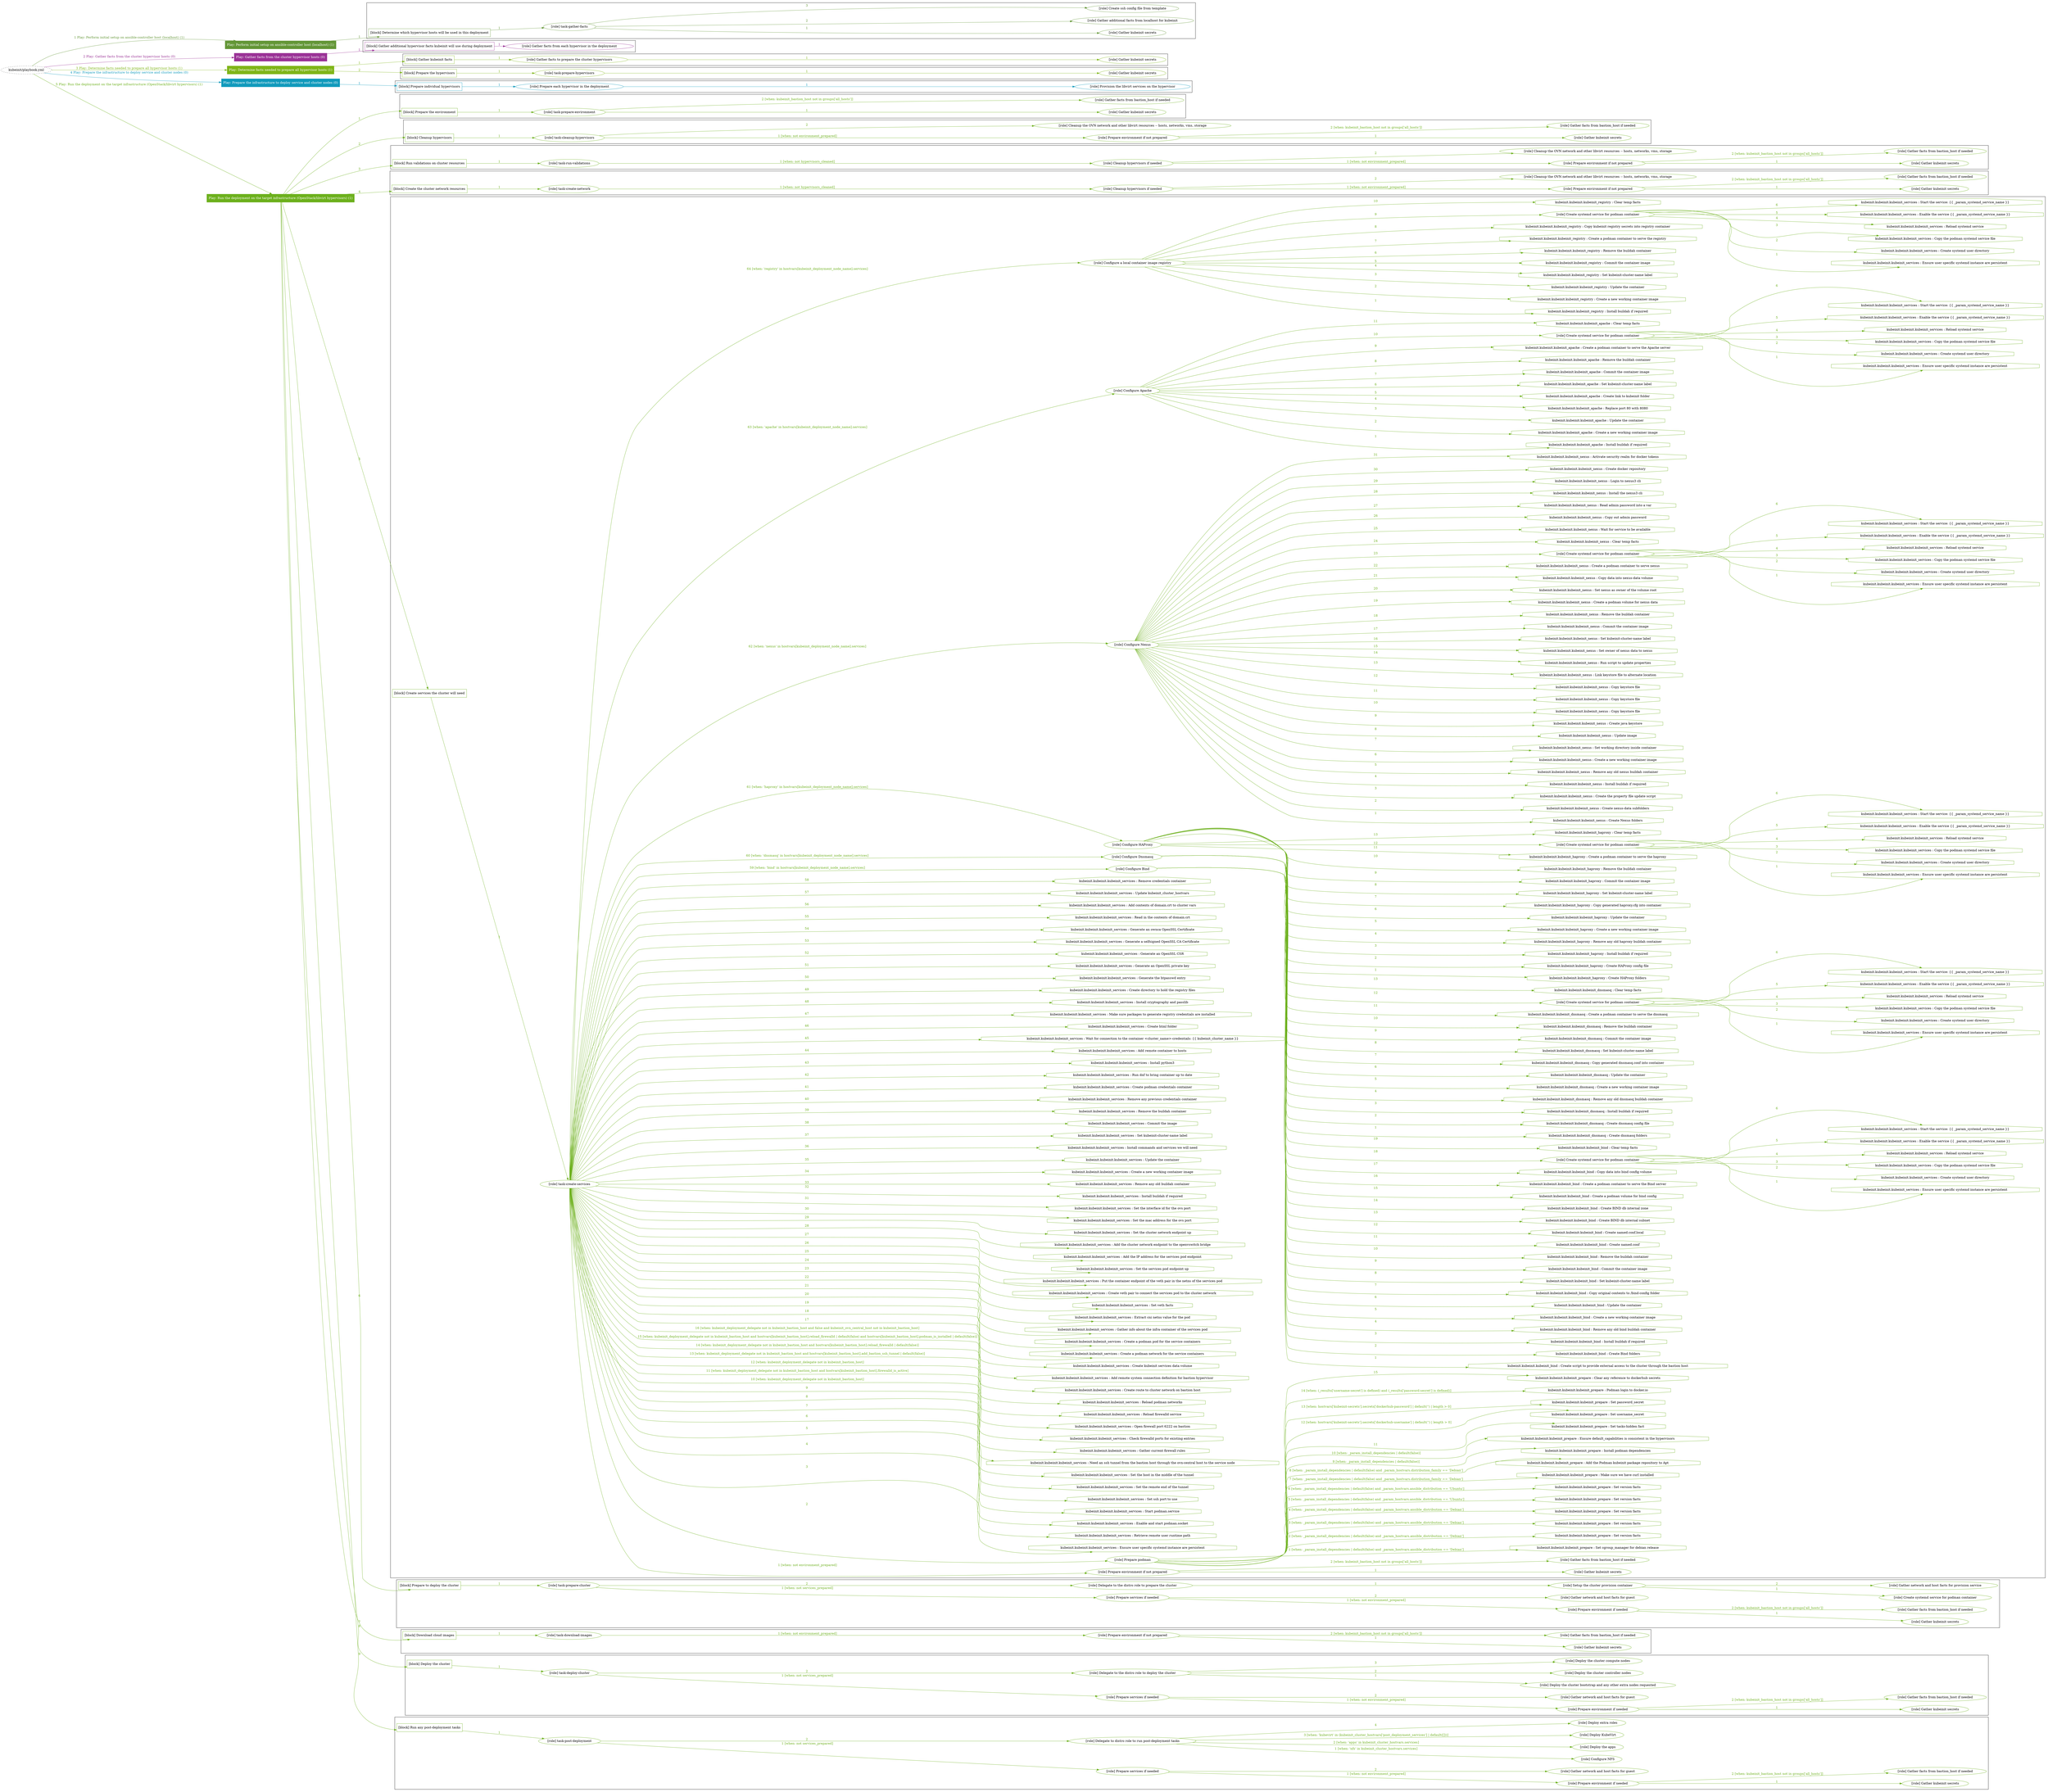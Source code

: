 digraph {
	graph [concentrate=true ordering=in rankdir=LR ratio=fill]
	edge [esep=5 sep=10]
	"kubeinit/playbook.yml" [URL="/home/runner/work/kubeinit/kubeinit/kubeinit/playbook.yml" id=playbook_1656e96e style=dotted]
	"kubeinit/playbook.yml" -> play_7249e483 [label="1 Play: Perform initial setup on ansible-controller host (localhost) (1)" color="#639636" fontcolor="#639636" id=edge_play_7249e483 labeltooltip="1 Play: Perform initial setup on ansible-controller host (localhost) (1)" tooltip="1 Play: Perform initial setup on ansible-controller host (localhost) (1)"]
	subgraph "Play: Perform initial setup on ansible-controller host (localhost) (1)" {
		play_7249e483 [label="Play: Perform initial setup on ansible-controller host (localhost) (1)" URL="/home/runner/work/kubeinit/kubeinit/kubeinit/playbook.yml" color="#639636" fontcolor="#ffffff" id=play_7249e483 shape=box style=filled tooltip=localhost]
		play_7249e483 -> block_f0bbde26 [label=1 color="#639636" fontcolor="#639636" id=edge_block_f0bbde26 labeltooltip=1 tooltip=1]
		subgraph cluster_block_f0bbde26 {
			block_f0bbde26 [label="[block] Determine which hypervisor hosts will be used in this deployment" URL="/home/runner/work/kubeinit/kubeinit/kubeinit/playbook.yml" color="#639636" id=block_f0bbde26 labeltooltip="Determine which hypervisor hosts will be used in this deployment" shape=box tooltip="Determine which hypervisor hosts will be used in this deployment"]
			block_f0bbde26 -> role_badcb2bc [label="1 " color="#639636" fontcolor="#639636" id=edge_role_badcb2bc labeltooltip="1 " tooltip="1 "]
			subgraph "task-gather-facts" {
				role_badcb2bc [label="[role] task-gather-facts" URL="/home/runner/work/kubeinit/kubeinit/kubeinit/playbook.yml" color="#639636" id=role_badcb2bc tooltip="task-gather-facts"]
				role_badcb2bc -> role_a5b485f0 [label="1 " color="#639636" fontcolor="#639636" id=edge_role_a5b485f0 labeltooltip="1 " tooltip="1 "]
				subgraph "Gather kubeinit secrets" {
					role_a5b485f0 [label="[role] Gather kubeinit secrets" URL="/home/runner/.ansible/collections/ansible_collections/kubeinit/kubeinit/roles/kubeinit_prepare/tasks/build_hypervisors_group.yml" color="#639636" id=role_a5b485f0 tooltip="Gather kubeinit secrets"]
				}
				role_badcb2bc -> role_fdefe9ea [label="2 " color="#639636" fontcolor="#639636" id=edge_role_fdefe9ea labeltooltip="2 " tooltip="2 "]
				subgraph "Gather additional facts from localhost for kubeinit" {
					role_fdefe9ea [label="[role] Gather additional facts from localhost for kubeinit" URL="/home/runner/.ansible/collections/ansible_collections/kubeinit/kubeinit/roles/kubeinit_prepare/tasks/build_hypervisors_group.yml" color="#639636" id=role_fdefe9ea tooltip="Gather additional facts from localhost for kubeinit"]
				}
				role_badcb2bc -> role_a6d8a389 [label="3 " color="#639636" fontcolor="#639636" id=edge_role_a6d8a389 labeltooltip="3 " tooltip="3 "]
				subgraph "Create ssh config file from template" {
					role_a6d8a389 [label="[role] Create ssh config file from template" URL="/home/runner/.ansible/collections/ansible_collections/kubeinit/kubeinit/roles/kubeinit_prepare/tasks/build_hypervisors_group.yml" color="#639636" id=role_a6d8a389 tooltip="Create ssh config file from template"]
				}
			}
		}
	}
	"kubeinit/playbook.yml" -> play_519be0a6 [label="2 Play: Gather facts from the cluster hypervisor hosts (0)" color="#9a3296" fontcolor="#9a3296" id=edge_play_519be0a6 labeltooltip="2 Play: Gather facts from the cluster hypervisor hosts (0)" tooltip="2 Play: Gather facts from the cluster hypervisor hosts (0)"]
	subgraph "Play: Gather facts from the cluster hypervisor hosts (0)" {
		play_519be0a6 [label="Play: Gather facts from the cluster hypervisor hosts (0)" URL="/home/runner/work/kubeinit/kubeinit/kubeinit/playbook.yml" color="#9a3296" fontcolor="#ffffff" id=play_519be0a6 shape=box style=filled tooltip="Play: Gather facts from the cluster hypervisor hosts (0)"]
		play_519be0a6 -> block_59ab397b [label=1 color="#9a3296" fontcolor="#9a3296" id=edge_block_59ab397b labeltooltip=1 tooltip=1]
		subgraph cluster_block_59ab397b {
			block_59ab397b [label="[block] Gather additional hypervisor facts kubeinit will use during deployment" URL="/home/runner/work/kubeinit/kubeinit/kubeinit/playbook.yml" color="#9a3296" id=block_59ab397b labeltooltip="Gather additional hypervisor facts kubeinit will use during deployment" shape=box tooltip="Gather additional hypervisor facts kubeinit will use during deployment"]
			block_59ab397b -> role_c1a9a52c [label="1 " color="#9a3296" fontcolor="#9a3296" id=edge_role_c1a9a52c labeltooltip="1 " tooltip="1 "]
			subgraph "Gather facts from each hypervisor in the deployment" {
				role_c1a9a52c [label="[role] Gather facts from each hypervisor in the deployment" URL="/home/runner/work/kubeinit/kubeinit/kubeinit/playbook.yml" color="#9a3296" id=role_c1a9a52c tooltip="Gather facts from each hypervisor in the deployment"]
			}
		}
	}
	"kubeinit/playbook.yml" -> play_7483bada [label="3 Play: Determine facts needed to prepare all hypervisor hosts (1)" color="#7fb517" fontcolor="#7fb517" id=edge_play_7483bada labeltooltip="3 Play: Determine facts needed to prepare all hypervisor hosts (1)" tooltip="3 Play: Determine facts needed to prepare all hypervisor hosts (1)"]
	subgraph "Play: Determine facts needed to prepare all hypervisor hosts (1)" {
		play_7483bada [label="Play: Determine facts needed to prepare all hypervisor hosts (1)" URL="/home/runner/work/kubeinit/kubeinit/kubeinit/playbook.yml" color="#7fb517" fontcolor="#ffffff" id=play_7483bada shape=box style=filled tooltip=localhost]
		play_7483bada -> block_fc0d0d71 [label=1 color="#7fb517" fontcolor="#7fb517" id=edge_block_fc0d0d71 labeltooltip=1 tooltip=1]
		subgraph cluster_block_fc0d0d71 {
			block_fc0d0d71 [label="[block] Gather kubeinit facts" URL="/home/runner/work/kubeinit/kubeinit/kubeinit/playbook.yml" color="#7fb517" id=block_fc0d0d71 labeltooltip="Gather kubeinit facts" shape=box tooltip="Gather kubeinit facts"]
			block_fc0d0d71 -> role_5b1a2d2f [label="1 " color="#7fb517" fontcolor="#7fb517" id=edge_role_5b1a2d2f labeltooltip="1 " tooltip="1 "]
			subgraph "Gather facts to prepare the cluster hypervisors" {
				role_5b1a2d2f [label="[role] Gather facts to prepare the cluster hypervisors" URL="/home/runner/work/kubeinit/kubeinit/kubeinit/playbook.yml" color="#7fb517" id=role_5b1a2d2f tooltip="Gather facts to prepare the cluster hypervisors"]
				role_5b1a2d2f -> role_f438b912 [label="1 " color="#7fb517" fontcolor="#7fb517" id=edge_role_f438b912 labeltooltip="1 " tooltip="1 "]
				subgraph "Gather kubeinit secrets" {
					role_f438b912 [label="[role] Gather kubeinit secrets" URL="/home/runner/.ansible/collections/ansible_collections/kubeinit/kubeinit/roles/kubeinit_prepare/tasks/gather_kubeinit_facts.yml" color="#7fb517" id=role_f438b912 tooltip="Gather kubeinit secrets"]
				}
			}
		}
		play_7483bada -> block_a66196ec [label=2 color="#7fb517" fontcolor="#7fb517" id=edge_block_a66196ec labeltooltip=2 tooltip=2]
		subgraph cluster_block_a66196ec {
			block_a66196ec [label="[block] Prepare the hypervisors" URL="/home/runner/work/kubeinit/kubeinit/kubeinit/playbook.yml" color="#7fb517" id=block_a66196ec labeltooltip="Prepare the hypervisors" shape=box tooltip="Prepare the hypervisors"]
			block_a66196ec -> role_8779518c [label="1 " color="#7fb517" fontcolor="#7fb517" id=edge_role_8779518c labeltooltip="1 " tooltip="1 "]
			subgraph "task-prepare-hypervisors" {
				role_8779518c [label="[role] task-prepare-hypervisors" URL="/home/runner/work/kubeinit/kubeinit/kubeinit/playbook.yml" color="#7fb517" id=role_8779518c tooltip="task-prepare-hypervisors"]
				role_8779518c -> role_26a0954e [label="1 " color="#7fb517" fontcolor="#7fb517" id=edge_role_26a0954e labeltooltip="1 " tooltip="1 "]
				subgraph "Gather kubeinit secrets" {
					role_26a0954e [label="[role] Gather kubeinit secrets" URL="/home/runner/.ansible/collections/ansible_collections/kubeinit/kubeinit/roles/kubeinit_prepare/tasks/gather_kubeinit_facts.yml" color="#7fb517" id=role_26a0954e tooltip="Gather kubeinit secrets"]
				}
			}
		}
	}
	"kubeinit/playbook.yml" -> play_3d52d04d [label="4 Play: Prepare the infrastructure to deploy service and cluster nodes (0)" color="#109abc" fontcolor="#109abc" id=edge_play_3d52d04d labeltooltip="4 Play: Prepare the infrastructure to deploy service and cluster nodes (0)" tooltip="4 Play: Prepare the infrastructure to deploy service and cluster nodes (0)"]
	subgraph "Play: Prepare the infrastructure to deploy service and cluster nodes (0)" {
		play_3d52d04d [label="Play: Prepare the infrastructure to deploy service and cluster nodes (0)" URL="/home/runner/work/kubeinit/kubeinit/kubeinit/playbook.yml" color="#109abc" fontcolor="#ffffff" id=play_3d52d04d shape=box style=filled tooltip="Play: Prepare the infrastructure to deploy service and cluster nodes (0)"]
		play_3d52d04d -> block_245ced97 [label=1 color="#109abc" fontcolor="#109abc" id=edge_block_245ced97 labeltooltip=1 tooltip=1]
		subgraph cluster_block_245ced97 {
			block_245ced97 [label="[block] Prepare individual hypervisors" URL="/home/runner/work/kubeinit/kubeinit/kubeinit/playbook.yml" color="#109abc" id=block_245ced97 labeltooltip="Prepare individual hypervisors" shape=box tooltip="Prepare individual hypervisors"]
			block_245ced97 -> role_d2536bab [label="1 " color="#109abc" fontcolor="#109abc" id=edge_role_d2536bab labeltooltip="1 " tooltip="1 "]
			subgraph "Prepare each hypervisor in the deployment" {
				role_d2536bab [label="[role] Prepare each hypervisor in the deployment" URL="/home/runner/work/kubeinit/kubeinit/kubeinit/playbook.yml" color="#109abc" id=role_d2536bab tooltip="Prepare each hypervisor in the deployment"]
				role_d2536bab -> role_911fc041 [label="1 " color="#109abc" fontcolor="#109abc" id=edge_role_911fc041 labeltooltip="1 " tooltip="1 "]
				subgraph "Provision the libvirt services on the hypervisor" {
					role_911fc041 [label="[role] Provision the libvirt services on the hypervisor" URL="/home/runner/.ansible/collections/ansible_collections/kubeinit/kubeinit/roles/kubeinit_prepare/tasks/prepare_hypervisor.yml" color="#109abc" id=role_911fc041 tooltip="Provision the libvirt services on the hypervisor"]
				}
			}
		}
	}
	"kubeinit/playbook.yml" -> play_a5bb04d1 [label="5 Play: Run the deployment on the target infrastructure (OpenStack/libvirt hypervisors) (1)" color="#6cb01c" fontcolor="#6cb01c" id=edge_play_a5bb04d1 labeltooltip="5 Play: Run the deployment on the target infrastructure (OpenStack/libvirt hypervisors) (1)" tooltip="5 Play: Run the deployment on the target infrastructure (OpenStack/libvirt hypervisors) (1)"]
	subgraph "Play: Run the deployment on the target infrastructure (OpenStack/libvirt hypervisors) (1)" {
		play_a5bb04d1 [label="Play: Run the deployment on the target infrastructure (OpenStack/libvirt hypervisors) (1)" URL="/home/runner/work/kubeinit/kubeinit/kubeinit/playbook.yml" color="#6cb01c" fontcolor="#ffffff" id=play_a5bb04d1 shape=box style=filled tooltip=localhost]
		play_a5bb04d1 -> block_714e7604 [label=1 color="#6cb01c" fontcolor="#6cb01c" id=edge_block_714e7604 labeltooltip=1 tooltip=1]
		subgraph cluster_block_714e7604 {
			block_714e7604 [label="[block] Prepare the environment" URL="/home/runner/work/kubeinit/kubeinit/kubeinit/playbook.yml" color="#6cb01c" id=block_714e7604 labeltooltip="Prepare the environment" shape=box tooltip="Prepare the environment"]
			block_714e7604 -> role_d099b356 [label="1 " color="#6cb01c" fontcolor="#6cb01c" id=edge_role_d099b356 labeltooltip="1 " tooltip="1 "]
			subgraph "task-prepare-environment" {
				role_d099b356 [label="[role] task-prepare-environment" URL="/home/runner/work/kubeinit/kubeinit/kubeinit/playbook.yml" color="#6cb01c" id=role_d099b356 tooltip="task-prepare-environment"]
				role_d099b356 -> role_fb9e0630 [label="1 " color="#6cb01c" fontcolor="#6cb01c" id=edge_role_fb9e0630 labeltooltip="1 " tooltip="1 "]
				subgraph "Gather kubeinit secrets" {
					role_fb9e0630 [label="[role] Gather kubeinit secrets" URL="/home/runner/.ansible/collections/ansible_collections/kubeinit/kubeinit/roles/kubeinit_prepare/tasks/gather_kubeinit_facts.yml" color="#6cb01c" id=role_fb9e0630 tooltip="Gather kubeinit secrets"]
				}
				role_d099b356 -> role_9cddff0f [label="2 [when: kubeinit_bastion_host not in groups['all_hosts']]" color="#6cb01c" fontcolor="#6cb01c" id=edge_role_9cddff0f labeltooltip="2 [when: kubeinit_bastion_host not in groups['all_hosts']]" tooltip="2 [when: kubeinit_bastion_host not in groups['all_hosts']]"]
				subgraph "Gather facts from bastion_host if needed" {
					role_9cddff0f [label="[role] Gather facts from bastion_host if needed" URL="/home/runner/.ansible/collections/ansible_collections/kubeinit/kubeinit/roles/kubeinit_prepare/tasks/main.yml" color="#6cb01c" id=role_9cddff0f tooltip="Gather facts from bastion_host if needed"]
				}
			}
		}
		play_a5bb04d1 -> block_6c59f078 [label=2 color="#6cb01c" fontcolor="#6cb01c" id=edge_block_6c59f078 labeltooltip=2 tooltip=2]
		subgraph cluster_block_6c59f078 {
			block_6c59f078 [label="[block] Cleanup hypervisors" URL="/home/runner/work/kubeinit/kubeinit/kubeinit/playbook.yml" color="#6cb01c" id=block_6c59f078 labeltooltip="Cleanup hypervisors" shape=box tooltip="Cleanup hypervisors"]
			block_6c59f078 -> role_df5401f6 [label="1 " color="#6cb01c" fontcolor="#6cb01c" id=edge_role_df5401f6 labeltooltip="1 " tooltip="1 "]
			subgraph "task-cleanup-hypervisors" {
				role_df5401f6 [label="[role] task-cleanup-hypervisors" URL="/home/runner/work/kubeinit/kubeinit/kubeinit/playbook.yml" color="#6cb01c" id=role_df5401f6 tooltip="task-cleanup-hypervisors"]
				role_df5401f6 -> role_769fd96f [label="1 [when: not environment_prepared]" color="#6cb01c" fontcolor="#6cb01c" id=edge_role_769fd96f labeltooltip="1 [when: not environment_prepared]" tooltip="1 [when: not environment_prepared]"]
				subgraph "Prepare environment if not prepared" {
					role_769fd96f [label="[role] Prepare environment if not prepared" URL="/home/runner/.ansible/collections/ansible_collections/kubeinit/kubeinit/roles/kubeinit_libvirt/tasks/cleanup_hypervisors.yml" color="#6cb01c" id=role_769fd96f tooltip="Prepare environment if not prepared"]
					role_769fd96f -> role_193c46a3 [label="1 " color="#6cb01c" fontcolor="#6cb01c" id=edge_role_193c46a3 labeltooltip="1 " tooltip="1 "]
					subgraph "Gather kubeinit secrets" {
						role_193c46a3 [label="[role] Gather kubeinit secrets" URL="/home/runner/.ansible/collections/ansible_collections/kubeinit/kubeinit/roles/kubeinit_prepare/tasks/gather_kubeinit_facts.yml" color="#6cb01c" id=role_193c46a3 tooltip="Gather kubeinit secrets"]
					}
					role_769fd96f -> role_3999bd1f [label="2 [when: kubeinit_bastion_host not in groups['all_hosts']]" color="#6cb01c" fontcolor="#6cb01c" id=edge_role_3999bd1f labeltooltip="2 [when: kubeinit_bastion_host not in groups['all_hosts']]" tooltip="2 [when: kubeinit_bastion_host not in groups['all_hosts']]"]
					subgraph "Gather facts from bastion_host if needed" {
						role_3999bd1f [label="[role] Gather facts from bastion_host if needed" URL="/home/runner/.ansible/collections/ansible_collections/kubeinit/kubeinit/roles/kubeinit_prepare/tasks/main.yml" color="#6cb01c" id=role_3999bd1f tooltip="Gather facts from bastion_host if needed"]
					}
				}
				role_df5401f6 -> role_9881e45f [label="2 " color="#6cb01c" fontcolor="#6cb01c" id=edge_role_9881e45f labeltooltip="2 " tooltip="2 "]
				subgraph "Cleanup the OVN network and other libvirt resources -- hosts, networks, vms, storage" {
					role_9881e45f [label="[role] Cleanup the OVN network and other libvirt resources -- hosts, networks, vms, storage" URL="/home/runner/.ansible/collections/ansible_collections/kubeinit/kubeinit/roles/kubeinit_libvirt/tasks/cleanup_hypervisors.yml" color="#6cb01c" id=role_9881e45f tooltip="Cleanup the OVN network and other libvirt resources -- hosts, networks, vms, storage"]
				}
			}
		}
		play_a5bb04d1 -> block_086daaa9 [label=3 color="#6cb01c" fontcolor="#6cb01c" id=edge_block_086daaa9 labeltooltip=3 tooltip=3]
		subgraph cluster_block_086daaa9 {
			block_086daaa9 [label="[block] Run validations on cluster resources" URL="/home/runner/work/kubeinit/kubeinit/kubeinit/playbook.yml" color="#6cb01c" id=block_086daaa9 labeltooltip="Run validations on cluster resources" shape=box tooltip="Run validations on cluster resources"]
			block_086daaa9 -> role_4638825d [label="1 " color="#6cb01c" fontcolor="#6cb01c" id=edge_role_4638825d labeltooltip="1 " tooltip="1 "]
			subgraph "task-run-validations" {
				role_4638825d [label="[role] task-run-validations" URL="/home/runner/work/kubeinit/kubeinit/kubeinit/playbook.yml" color="#6cb01c" id=role_4638825d tooltip="task-run-validations"]
				role_4638825d -> role_9e4726e4 [label="1 [when: not hypervisors_cleaned]" color="#6cb01c" fontcolor="#6cb01c" id=edge_role_9e4726e4 labeltooltip="1 [when: not hypervisors_cleaned]" tooltip="1 [when: not hypervisors_cleaned]"]
				subgraph "Cleanup hypervisors if needed" {
					role_9e4726e4 [label="[role] Cleanup hypervisors if needed" URL="/home/runner/.ansible/collections/ansible_collections/kubeinit/kubeinit/roles/kubeinit_validations/tasks/main.yml" color="#6cb01c" id=role_9e4726e4 tooltip="Cleanup hypervisors if needed"]
					role_9e4726e4 -> role_27a83089 [label="1 [when: not environment_prepared]" color="#6cb01c" fontcolor="#6cb01c" id=edge_role_27a83089 labeltooltip="1 [when: not environment_prepared]" tooltip="1 [when: not environment_prepared]"]
					subgraph "Prepare environment if not prepared" {
						role_27a83089 [label="[role] Prepare environment if not prepared" URL="/home/runner/.ansible/collections/ansible_collections/kubeinit/kubeinit/roles/kubeinit_libvirt/tasks/cleanup_hypervisors.yml" color="#6cb01c" id=role_27a83089 tooltip="Prepare environment if not prepared"]
						role_27a83089 -> role_044e6806 [label="1 " color="#6cb01c" fontcolor="#6cb01c" id=edge_role_044e6806 labeltooltip="1 " tooltip="1 "]
						subgraph "Gather kubeinit secrets" {
							role_044e6806 [label="[role] Gather kubeinit secrets" URL="/home/runner/.ansible/collections/ansible_collections/kubeinit/kubeinit/roles/kubeinit_prepare/tasks/gather_kubeinit_facts.yml" color="#6cb01c" id=role_044e6806 tooltip="Gather kubeinit secrets"]
						}
						role_27a83089 -> role_dd600276 [label="2 [when: kubeinit_bastion_host not in groups['all_hosts']]" color="#6cb01c" fontcolor="#6cb01c" id=edge_role_dd600276 labeltooltip="2 [when: kubeinit_bastion_host not in groups['all_hosts']]" tooltip="2 [when: kubeinit_bastion_host not in groups['all_hosts']]"]
						subgraph "Gather facts from bastion_host if needed" {
							role_dd600276 [label="[role] Gather facts from bastion_host if needed" URL="/home/runner/.ansible/collections/ansible_collections/kubeinit/kubeinit/roles/kubeinit_prepare/tasks/main.yml" color="#6cb01c" id=role_dd600276 tooltip="Gather facts from bastion_host if needed"]
						}
					}
					role_9e4726e4 -> role_9adcd56c [label="2 " color="#6cb01c" fontcolor="#6cb01c" id=edge_role_9adcd56c labeltooltip="2 " tooltip="2 "]
					subgraph "Cleanup the OVN network and other libvirt resources -- hosts, networks, vms, storage" {
						role_9adcd56c [label="[role] Cleanup the OVN network and other libvirt resources -- hosts, networks, vms, storage" URL="/home/runner/.ansible/collections/ansible_collections/kubeinit/kubeinit/roles/kubeinit_libvirt/tasks/cleanup_hypervisors.yml" color="#6cb01c" id=role_9adcd56c tooltip="Cleanup the OVN network and other libvirt resources -- hosts, networks, vms, storage"]
					}
				}
			}
		}
		play_a5bb04d1 -> block_26d29c11 [label=4 color="#6cb01c" fontcolor="#6cb01c" id=edge_block_26d29c11 labeltooltip=4 tooltip=4]
		subgraph cluster_block_26d29c11 {
			block_26d29c11 [label="[block] Create the cluster network resources" URL="/home/runner/work/kubeinit/kubeinit/kubeinit/playbook.yml" color="#6cb01c" id=block_26d29c11 labeltooltip="Create the cluster network resources" shape=box tooltip="Create the cluster network resources"]
			block_26d29c11 -> role_ee4f8b4a [label="1 " color="#6cb01c" fontcolor="#6cb01c" id=edge_role_ee4f8b4a labeltooltip="1 " tooltip="1 "]
			subgraph "task-create-network" {
				role_ee4f8b4a [label="[role] task-create-network" URL="/home/runner/work/kubeinit/kubeinit/kubeinit/playbook.yml" color="#6cb01c" id=role_ee4f8b4a tooltip="task-create-network"]
				role_ee4f8b4a -> role_8ee5a52a [label="1 [when: not hypervisors_cleaned]" color="#6cb01c" fontcolor="#6cb01c" id=edge_role_8ee5a52a labeltooltip="1 [when: not hypervisors_cleaned]" tooltip="1 [when: not hypervisors_cleaned]"]
				subgraph "Cleanup hypervisors if needed" {
					role_8ee5a52a [label="[role] Cleanup hypervisors if needed" URL="/home/runner/.ansible/collections/ansible_collections/kubeinit/kubeinit/roles/kubeinit_libvirt/tasks/create_network.yml" color="#6cb01c" id=role_8ee5a52a tooltip="Cleanup hypervisors if needed"]
					role_8ee5a52a -> role_73b40549 [label="1 [when: not environment_prepared]" color="#6cb01c" fontcolor="#6cb01c" id=edge_role_73b40549 labeltooltip="1 [when: not environment_prepared]" tooltip="1 [when: not environment_prepared]"]
					subgraph "Prepare environment if not prepared" {
						role_73b40549 [label="[role] Prepare environment if not prepared" URL="/home/runner/.ansible/collections/ansible_collections/kubeinit/kubeinit/roles/kubeinit_libvirt/tasks/cleanup_hypervisors.yml" color="#6cb01c" id=role_73b40549 tooltip="Prepare environment if not prepared"]
						role_73b40549 -> role_923282c9 [label="1 " color="#6cb01c" fontcolor="#6cb01c" id=edge_role_923282c9 labeltooltip="1 " tooltip="1 "]
						subgraph "Gather kubeinit secrets" {
							role_923282c9 [label="[role] Gather kubeinit secrets" URL="/home/runner/.ansible/collections/ansible_collections/kubeinit/kubeinit/roles/kubeinit_prepare/tasks/gather_kubeinit_facts.yml" color="#6cb01c" id=role_923282c9 tooltip="Gather kubeinit secrets"]
						}
						role_73b40549 -> role_437931d0 [label="2 [when: kubeinit_bastion_host not in groups['all_hosts']]" color="#6cb01c" fontcolor="#6cb01c" id=edge_role_437931d0 labeltooltip="2 [when: kubeinit_bastion_host not in groups['all_hosts']]" tooltip="2 [when: kubeinit_bastion_host not in groups['all_hosts']]"]
						subgraph "Gather facts from bastion_host if needed" {
							role_437931d0 [label="[role] Gather facts from bastion_host if needed" URL="/home/runner/.ansible/collections/ansible_collections/kubeinit/kubeinit/roles/kubeinit_prepare/tasks/main.yml" color="#6cb01c" id=role_437931d0 tooltip="Gather facts from bastion_host if needed"]
						}
					}
					role_8ee5a52a -> role_bebe57ec [label="2 " color="#6cb01c" fontcolor="#6cb01c" id=edge_role_bebe57ec labeltooltip="2 " tooltip="2 "]
					subgraph "Cleanup the OVN network and other libvirt resources -- hosts, networks, vms, storage" {
						role_bebe57ec [label="[role] Cleanup the OVN network and other libvirt resources -- hosts, networks, vms, storage" URL="/home/runner/.ansible/collections/ansible_collections/kubeinit/kubeinit/roles/kubeinit_libvirt/tasks/cleanup_hypervisors.yml" color="#6cb01c" id=role_bebe57ec tooltip="Cleanup the OVN network and other libvirt resources -- hosts, networks, vms, storage"]
					}
				}
			}
		}
		play_a5bb04d1 -> block_ab8f1887 [label=5 color="#6cb01c" fontcolor="#6cb01c" id=edge_block_ab8f1887 labeltooltip=5 tooltip=5]
		subgraph cluster_block_ab8f1887 {
			block_ab8f1887 [label="[block] Create services the cluster will need" URL="/home/runner/work/kubeinit/kubeinit/kubeinit/playbook.yml" color="#6cb01c" id=block_ab8f1887 labeltooltip="Create services the cluster will need" shape=box tooltip="Create services the cluster will need"]
			block_ab8f1887 -> role_3eaf3b36 [label="1 " color="#6cb01c" fontcolor="#6cb01c" id=edge_role_3eaf3b36 labeltooltip="1 " tooltip="1 "]
			subgraph "task-create-services" {
				role_3eaf3b36 [label="[role] task-create-services" URL="/home/runner/work/kubeinit/kubeinit/kubeinit/playbook.yml" color="#6cb01c" id=role_3eaf3b36 tooltip="task-create-services"]
				role_3eaf3b36 -> role_c963c1e1 [label="1 [when: not environment_prepared]" color="#6cb01c" fontcolor="#6cb01c" id=edge_role_c963c1e1 labeltooltip="1 [when: not environment_prepared]" tooltip="1 [when: not environment_prepared]"]
				subgraph "Prepare environment if not prepared" {
					role_c963c1e1 [label="[role] Prepare environment if not prepared" URL="/home/runner/.ansible/collections/ansible_collections/kubeinit/kubeinit/roles/kubeinit_services/tasks/main.yml" color="#6cb01c" id=role_c963c1e1 tooltip="Prepare environment if not prepared"]
					role_c963c1e1 -> role_5b5ed234 [label="1 " color="#6cb01c" fontcolor="#6cb01c" id=edge_role_5b5ed234 labeltooltip="1 " tooltip="1 "]
					subgraph "Gather kubeinit secrets" {
						role_5b5ed234 [label="[role] Gather kubeinit secrets" URL="/home/runner/.ansible/collections/ansible_collections/kubeinit/kubeinit/roles/kubeinit_prepare/tasks/gather_kubeinit_facts.yml" color="#6cb01c" id=role_5b5ed234 tooltip="Gather kubeinit secrets"]
					}
					role_c963c1e1 -> role_4c176030 [label="2 [when: kubeinit_bastion_host not in groups['all_hosts']]" color="#6cb01c" fontcolor="#6cb01c" id=edge_role_4c176030 labeltooltip="2 [when: kubeinit_bastion_host not in groups['all_hosts']]" tooltip="2 [when: kubeinit_bastion_host not in groups['all_hosts']]"]
					subgraph "Gather facts from bastion_host if needed" {
						role_4c176030 [label="[role] Gather facts from bastion_host if needed" URL="/home/runner/.ansible/collections/ansible_collections/kubeinit/kubeinit/roles/kubeinit_prepare/tasks/main.yml" color="#6cb01c" id=role_4c176030 tooltip="Gather facts from bastion_host if needed"]
					}
				}
				role_3eaf3b36 -> role_1d804a59 [label="2 " color="#6cb01c" fontcolor="#6cb01c" id=edge_role_1d804a59 labeltooltip="2 " tooltip="2 "]
				subgraph "Prepare podman" {
					role_1d804a59 [label="[role] Prepare podman" URL="/home/runner/.ansible/collections/ansible_collections/kubeinit/kubeinit/roles/kubeinit_services/tasks/00_create_service_pod.yml" color="#6cb01c" id=role_1d804a59 tooltip="Prepare podman"]
					task_9ec04060 [label="kubeinit.kubeinit.kubeinit_prepare : Set cgroup_manager for debian release" URL="/home/runner/.ansible/collections/ansible_collections/kubeinit/kubeinit/roles/kubeinit_prepare/tasks/prepare_podman.yml" color="#6cb01c" id=task_9ec04060 shape=octagon tooltip="kubeinit.kubeinit.kubeinit_prepare : Set cgroup_manager for debian release"]
					role_1d804a59 -> task_9ec04060 [label="1 [when: _param_install_dependencies | default(false) and _param_hostvars.ansible_distribution == 'Debian']" color="#6cb01c" fontcolor="#6cb01c" id=edge_task_9ec04060 labeltooltip="1 [when: _param_install_dependencies | default(false) and _param_hostvars.ansible_distribution == 'Debian']" tooltip="1 [when: _param_install_dependencies | default(false) and _param_hostvars.ansible_distribution == 'Debian']"]
					task_690712c0 [label="kubeinit.kubeinit.kubeinit_prepare : Set version facts" URL="/home/runner/.ansible/collections/ansible_collections/kubeinit/kubeinit/roles/kubeinit_prepare/tasks/prepare_podman.yml" color="#6cb01c" id=task_690712c0 shape=octagon tooltip="kubeinit.kubeinit.kubeinit_prepare : Set version facts"]
					role_1d804a59 -> task_690712c0 [label="2 [when: _param_install_dependencies | default(false) and _param_hostvars.ansible_distribution == 'Debian']" color="#6cb01c" fontcolor="#6cb01c" id=edge_task_690712c0 labeltooltip="2 [when: _param_install_dependencies | default(false) and _param_hostvars.ansible_distribution == 'Debian']" tooltip="2 [when: _param_install_dependencies | default(false) and _param_hostvars.ansible_distribution == 'Debian']"]
					task_07ee9cbb [label="kubeinit.kubeinit.kubeinit_prepare : Set version facts" URL="/home/runner/.ansible/collections/ansible_collections/kubeinit/kubeinit/roles/kubeinit_prepare/tasks/prepare_podman.yml" color="#6cb01c" id=task_07ee9cbb shape=octagon tooltip="kubeinit.kubeinit.kubeinit_prepare : Set version facts"]
					role_1d804a59 -> task_07ee9cbb [label="3 [when: _param_install_dependencies | default(false) and _param_hostvars.ansible_distribution == 'Debian']" color="#6cb01c" fontcolor="#6cb01c" id=edge_task_07ee9cbb labeltooltip="3 [when: _param_install_dependencies | default(false) and _param_hostvars.ansible_distribution == 'Debian']" tooltip="3 [when: _param_install_dependencies | default(false) and _param_hostvars.ansible_distribution == 'Debian']"]
					task_ff52a428 [label="kubeinit.kubeinit.kubeinit_prepare : Set version facts" URL="/home/runner/.ansible/collections/ansible_collections/kubeinit/kubeinit/roles/kubeinit_prepare/tasks/prepare_podman.yml" color="#6cb01c" id=task_ff52a428 shape=octagon tooltip="kubeinit.kubeinit.kubeinit_prepare : Set version facts"]
					role_1d804a59 -> task_ff52a428 [label="4 [when: _param_install_dependencies | default(false) and _param_hostvars.ansible_distribution == 'Debian']" color="#6cb01c" fontcolor="#6cb01c" id=edge_task_ff52a428 labeltooltip="4 [when: _param_install_dependencies | default(false) and _param_hostvars.ansible_distribution == 'Debian']" tooltip="4 [when: _param_install_dependencies | default(false) and _param_hostvars.ansible_distribution == 'Debian']"]
					task_50e09a74 [label="kubeinit.kubeinit.kubeinit_prepare : Set version facts" URL="/home/runner/.ansible/collections/ansible_collections/kubeinit/kubeinit/roles/kubeinit_prepare/tasks/prepare_podman.yml" color="#6cb01c" id=task_50e09a74 shape=octagon tooltip="kubeinit.kubeinit.kubeinit_prepare : Set version facts"]
					role_1d804a59 -> task_50e09a74 [label="5 [when: _param_install_dependencies | default(false) and _param_hostvars.ansible_distribution == 'Ubuntu']" color="#6cb01c" fontcolor="#6cb01c" id=edge_task_50e09a74 labeltooltip="5 [when: _param_install_dependencies | default(false) and _param_hostvars.ansible_distribution == 'Ubuntu']" tooltip="5 [when: _param_install_dependencies | default(false) and _param_hostvars.ansible_distribution == 'Ubuntu']"]
					task_55428572 [label="kubeinit.kubeinit.kubeinit_prepare : Set version facts" URL="/home/runner/.ansible/collections/ansible_collections/kubeinit/kubeinit/roles/kubeinit_prepare/tasks/prepare_podman.yml" color="#6cb01c" id=task_55428572 shape=octagon tooltip="kubeinit.kubeinit.kubeinit_prepare : Set version facts"]
					role_1d804a59 -> task_55428572 [label="6 [when: _param_install_dependencies | default(false) and _param_hostvars.ansible_distribution == 'Ubuntu']" color="#6cb01c" fontcolor="#6cb01c" id=edge_task_55428572 labeltooltip="6 [when: _param_install_dependencies | default(false) and _param_hostvars.ansible_distribution == 'Ubuntu']" tooltip="6 [when: _param_install_dependencies | default(false) and _param_hostvars.ansible_distribution == 'Ubuntu']"]
					task_8b1d7a45 [label="kubeinit.kubeinit.kubeinit_prepare : Make sure we have curl installed" URL="/home/runner/.ansible/collections/ansible_collections/kubeinit/kubeinit/roles/kubeinit_prepare/tasks/prepare_podman.yml" color="#6cb01c" id=task_8b1d7a45 shape=octagon tooltip="kubeinit.kubeinit.kubeinit_prepare : Make sure we have curl installed"]
					role_1d804a59 -> task_8b1d7a45 [label="7 [when: _param_install_dependencies | default(false) and _param_hostvars.distribution_family == 'Debian']" color="#6cb01c" fontcolor="#6cb01c" id=edge_task_8b1d7a45 labeltooltip="7 [when: _param_install_dependencies | default(false) and _param_hostvars.distribution_family == 'Debian']" tooltip="7 [when: _param_install_dependencies | default(false) and _param_hostvars.distribution_family == 'Debian']"]
					task_f40cd6ee [label="kubeinit.kubeinit.kubeinit_prepare : Add the Podman kubeinit package repository to Apt" URL="/home/runner/.ansible/collections/ansible_collections/kubeinit/kubeinit/roles/kubeinit_prepare/tasks/prepare_podman.yml" color="#6cb01c" id=task_f40cd6ee shape=octagon tooltip="kubeinit.kubeinit.kubeinit_prepare : Add the Podman kubeinit package repository to Apt"]
					role_1d804a59 -> task_f40cd6ee [label="8 [when: _param_install_dependencies | default(false) and _param_hostvars.distribution_family == 'Debian']" color="#6cb01c" fontcolor="#6cb01c" id=edge_task_f40cd6ee labeltooltip="8 [when: _param_install_dependencies | default(false) and _param_hostvars.distribution_family == 'Debian']" tooltip="8 [when: _param_install_dependencies | default(false) and _param_hostvars.distribution_family == 'Debian']"]
					task_d01c097d [label="kubeinit.kubeinit.kubeinit_prepare : Install podman dependencies" URL="/home/runner/.ansible/collections/ansible_collections/kubeinit/kubeinit/roles/kubeinit_prepare/tasks/prepare_podman.yml" color="#6cb01c" id=task_d01c097d shape=octagon tooltip="kubeinit.kubeinit.kubeinit_prepare : Install podman dependencies"]
					role_1d804a59 -> task_d01c097d [label="9 [when: _param_install_dependencies | default(false)]" color="#6cb01c" fontcolor="#6cb01c" id=edge_task_d01c097d labeltooltip="9 [when: _param_install_dependencies | default(false)]" tooltip="9 [when: _param_install_dependencies | default(false)]"]
					task_83f3caa8 [label="kubeinit.kubeinit.kubeinit_prepare : Ensure default_capabilities is consistent in the hypervisors" URL="/home/runner/.ansible/collections/ansible_collections/kubeinit/kubeinit/roles/kubeinit_prepare/tasks/prepare_podman.yml" color="#6cb01c" id=task_83f3caa8 shape=octagon tooltip="kubeinit.kubeinit.kubeinit_prepare : Ensure default_capabilities is consistent in the hypervisors"]
					role_1d804a59 -> task_83f3caa8 [label="10 [when: _param_install_dependencies | default(false)]" color="#6cb01c" fontcolor="#6cb01c" id=edge_task_83f3caa8 labeltooltip="10 [when: _param_install_dependencies | default(false)]" tooltip="10 [when: _param_install_dependencies | default(false)]"]
					task_8b2fe098 [label="kubeinit.kubeinit.kubeinit_prepare : Set tasks-hidden fact" URL="/home/runner/.ansible/collections/ansible_collections/kubeinit/kubeinit/roles/kubeinit_prepare/tasks/prepare_podman.yml" color="#6cb01c" id=task_8b2fe098 shape=octagon tooltip="kubeinit.kubeinit.kubeinit_prepare : Set tasks-hidden fact"]
					role_1d804a59 -> task_8b2fe098 [label="11 " color="#6cb01c" fontcolor="#6cb01c" id=edge_task_8b2fe098 labeltooltip="11 " tooltip="11 "]
					task_49b00949 [label="kubeinit.kubeinit.kubeinit_prepare : Set username_secret" URL="/home/runner/.ansible/collections/ansible_collections/kubeinit/kubeinit/roles/kubeinit_prepare/tasks/prepare_podman.yml" color="#6cb01c" id=task_49b00949 shape=octagon tooltip="kubeinit.kubeinit.kubeinit_prepare : Set username_secret"]
					role_1d804a59 -> task_49b00949 [label="12 [when: hostvars['kubeinit-secrets'].secrets['dockerhub-username'] | default('') | length > 0]" color="#6cb01c" fontcolor="#6cb01c" id=edge_task_49b00949 labeltooltip="12 [when: hostvars['kubeinit-secrets'].secrets['dockerhub-username'] | default('') | length > 0]" tooltip="12 [when: hostvars['kubeinit-secrets'].secrets['dockerhub-username'] | default('') | length > 0]"]
					task_e0bf1313 [label="kubeinit.kubeinit.kubeinit_prepare : Set password_secret" URL="/home/runner/.ansible/collections/ansible_collections/kubeinit/kubeinit/roles/kubeinit_prepare/tasks/prepare_podman.yml" color="#6cb01c" id=task_e0bf1313 shape=octagon tooltip="kubeinit.kubeinit.kubeinit_prepare : Set password_secret"]
					role_1d804a59 -> task_e0bf1313 [label="13 [when: hostvars['kubeinit-secrets'].secrets['dockerhub-password'] | default('') | length > 0]" color="#6cb01c" fontcolor="#6cb01c" id=edge_task_e0bf1313 labeltooltip="13 [when: hostvars['kubeinit-secrets'].secrets['dockerhub-password'] | default('') | length > 0]" tooltip="13 [when: hostvars['kubeinit-secrets'].secrets['dockerhub-password'] | default('') | length > 0]"]
					task_a9b1a55d [label="kubeinit.kubeinit.kubeinit_prepare : Podman login to docker.io" URL="/home/runner/.ansible/collections/ansible_collections/kubeinit/kubeinit/roles/kubeinit_prepare/tasks/prepare_podman.yml" color="#6cb01c" id=task_a9b1a55d shape=octagon tooltip="kubeinit.kubeinit.kubeinit_prepare : Podman login to docker.io"]
					role_1d804a59 -> task_a9b1a55d [label="14 [when: (_results['username-secret'] is defined) and (_results['password-secret'] is defined)]" color="#6cb01c" fontcolor="#6cb01c" id=edge_task_a9b1a55d labeltooltip="14 [when: (_results['username-secret'] is defined) and (_results['password-secret'] is defined)]" tooltip="14 [when: (_results['username-secret'] is defined) and (_results['password-secret'] is defined)]"]
					task_1f53ea78 [label="kubeinit.kubeinit.kubeinit_prepare : Clear any reference to dockerhub secrets" URL="/home/runner/.ansible/collections/ansible_collections/kubeinit/kubeinit/roles/kubeinit_prepare/tasks/prepare_podman.yml" color="#6cb01c" id=task_1f53ea78 shape=octagon tooltip="kubeinit.kubeinit.kubeinit_prepare : Clear any reference to dockerhub secrets"]
					role_1d804a59 -> task_1f53ea78 [label="15 " color="#6cb01c" fontcolor="#6cb01c" id=edge_task_1f53ea78 labeltooltip="15 " tooltip="15 "]
				}
				task_8ab2eb99 [label="kubeinit.kubeinit.kubeinit_services : Ensure user specific systemd instance are persistent" URL="/home/runner/.ansible/collections/ansible_collections/kubeinit/kubeinit/roles/kubeinit_services/tasks/00_create_service_pod.yml" color="#6cb01c" id=task_8ab2eb99 shape=octagon tooltip="kubeinit.kubeinit.kubeinit_services : Ensure user specific systemd instance are persistent"]
				role_3eaf3b36 -> task_8ab2eb99 [label="3 " color="#6cb01c" fontcolor="#6cb01c" id=edge_task_8ab2eb99 labeltooltip="3 " tooltip="3 "]
				task_97bb2fd3 [label="kubeinit.kubeinit.kubeinit_services : Retrieve remote user runtime path" URL="/home/runner/.ansible/collections/ansible_collections/kubeinit/kubeinit/roles/kubeinit_services/tasks/00_create_service_pod.yml" color="#6cb01c" id=task_97bb2fd3 shape=octagon tooltip="kubeinit.kubeinit.kubeinit_services : Retrieve remote user runtime path"]
				role_3eaf3b36 -> task_97bb2fd3 [label="4 " color="#6cb01c" fontcolor="#6cb01c" id=edge_task_97bb2fd3 labeltooltip="4 " tooltip="4 "]
				task_71e2bb3a [label="kubeinit.kubeinit.kubeinit_services : Enable and start podman.socket" URL="/home/runner/.ansible/collections/ansible_collections/kubeinit/kubeinit/roles/kubeinit_services/tasks/00_create_service_pod.yml" color="#6cb01c" id=task_71e2bb3a shape=octagon tooltip="kubeinit.kubeinit.kubeinit_services : Enable and start podman.socket"]
				role_3eaf3b36 -> task_71e2bb3a [label="5 " color="#6cb01c" fontcolor="#6cb01c" id=edge_task_71e2bb3a labeltooltip="5 " tooltip="5 "]
				task_a5f5acf7 [label="kubeinit.kubeinit.kubeinit_services : Start podman.service" URL="/home/runner/.ansible/collections/ansible_collections/kubeinit/kubeinit/roles/kubeinit_services/tasks/00_create_service_pod.yml" color="#6cb01c" id=task_a5f5acf7 shape=octagon tooltip="kubeinit.kubeinit.kubeinit_services : Start podman.service"]
				role_3eaf3b36 -> task_a5f5acf7 [label="6 " color="#6cb01c" fontcolor="#6cb01c" id=edge_task_a5f5acf7 labeltooltip="6 " tooltip="6 "]
				task_217d4386 [label="kubeinit.kubeinit.kubeinit_services : Set ssh port to use" URL="/home/runner/.ansible/collections/ansible_collections/kubeinit/kubeinit/roles/kubeinit_services/tasks/00_create_service_pod.yml" color="#6cb01c" id=task_217d4386 shape=octagon tooltip="kubeinit.kubeinit.kubeinit_services : Set ssh port to use"]
				role_3eaf3b36 -> task_217d4386 [label="7 " color="#6cb01c" fontcolor="#6cb01c" id=edge_task_217d4386 labeltooltip="7 " tooltip="7 "]
				task_9ba082c7 [label="kubeinit.kubeinit.kubeinit_services : Set the remote end of the tunnel" URL="/home/runner/.ansible/collections/ansible_collections/kubeinit/kubeinit/roles/kubeinit_services/tasks/00_create_service_pod.yml" color="#6cb01c" id=task_9ba082c7 shape=octagon tooltip="kubeinit.kubeinit.kubeinit_services : Set the remote end of the tunnel"]
				role_3eaf3b36 -> task_9ba082c7 [label="8 " color="#6cb01c" fontcolor="#6cb01c" id=edge_task_9ba082c7 labeltooltip="8 " tooltip="8 "]
				task_08078402 [label="kubeinit.kubeinit.kubeinit_services : Set the host in the middle of the tunnel" URL="/home/runner/.ansible/collections/ansible_collections/kubeinit/kubeinit/roles/kubeinit_services/tasks/00_create_service_pod.yml" color="#6cb01c" id=task_08078402 shape=octagon tooltip="kubeinit.kubeinit.kubeinit_services : Set the host in the middle of the tunnel"]
				role_3eaf3b36 -> task_08078402 [label="9 " color="#6cb01c" fontcolor="#6cb01c" id=edge_task_08078402 labeltooltip="9 " tooltip="9 "]
				task_d2221b4c [label="kubeinit.kubeinit.kubeinit_services : Need an ssh tunnel from the bastion host through the ovn-central host to the service node" URL="/home/runner/.ansible/collections/ansible_collections/kubeinit/kubeinit/roles/kubeinit_services/tasks/00_create_service_pod.yml" color="#6cb01c" id=task_d2221b4c shape=octagon tooltip="kubeinit.kubeinit.kubeinit_services : Need an ssh tunnel from the bastion host through the ovn-central host to the service node"]
				role_3eaf3b36 -> task_d2221b4c [label="10 [when: kubeinit_deployment_delegate not in kubeinit_bastion_host]" color="#6cb01c" fontcolor="#6cb01c" id=edge_task_d2221b4c labeltooltip="10 [when: kubeinit_deployment_delegate not in kubeinit_bastion_host]" tooltip="10 [when: kubeinit_deployment_delegate not in kubeinit_bastion_host]"]
				task_6298e132 [label="kubeinit.kubeinit.kubeinit_services : Gather current firewall rules" URL="/home/runner/.ansible/collections/ansible_collections/kubeinit/kubeinit/roles/kubeinit_services/tasks/00_create_service_pod.yml" color="#6cb01c" id=task_6298e132 shape=octagon tooltip="kubeinit.kubeinit.kubeinit_services : Gather current firewall rules"]
				role_3eaf3b36 -> task_6298e132 [label="11 [when: kubeinit_deployment_delegate not in kubeinit_bastion_host and hostvars[kubeinit_bastion_host].firewalld_is_active]" color="#6cb01c" fontcolor="#6cb01c" id=edge_task_6298e132 labeltooltip="11 [when: kubeinit_deployment_delegate not in kubeinit_bastion_host and hostvars[kubeinit_bastion_host].firewalld_is_active]" tooltip="11 [when: kubeinit_deployment_delegate not in kubeinit_bastion_host and hostvars[kubeinit_bastion_host].firewalld_is_active]"]
				task_f5e6a975 [label="kubeinit.kubeinit.kubeinit_services : Check firewalld ports for existing entries" URL="/home/runner/.ansible/collections/ansible_collections/kubeinit/kubeinit/roles/kubeinit_services/tasks/00_create_service_pod.yml" color="#6cb01c" id=task_f5e6a975 shape=octagon tooltip="kubeinit.kubeinit.kubeinit_services : Check firewalld ports for existing entries"]
				role_3eaf3b36 -> task_f5e6a975 [label="12 [when: kubeinit_deployment_delegate not in kubeinit_bastion_host]" color="#6cb01c" fontcolor="#6cb01c" id=edge_task_f5e6a975 labeltooltip="12 [when: kubeinit_deployment_delegate not in kubeinit_bastion_host]" tooltip="12 [when: kubeinit_deployment_delegate not in kubeinit_bastion_host]"]
				task_35589d48 [label="kubeinit.kubeinit.kubeinit_services : Open firewall port 6222 on bastion" URL="/home/runner/.ansible/collections/ansible_collections/kubeinit/kubeinit/roles/kubeinit_services/tasks/00_create_service_pod.yml" color="#6cb01c" id=task_35589d48 shape=octagon tooltip="kubeinit.kubeinit.kubeinit_services : Open firewall port 6222 on bastion"]
				role_3eaf3b36 -> task_35589d48 [label="13 [when: kubeinit_deployment_delegate not in kubeinit_bastion_host and hostvars[kubeinit_bastion_host].add_bastion_ssh_tunnel | default(false)]" color="#6cb01c" fontcolor="#6cb01c" id=edge_task_35589d48 labeltooltip="13 [when: kubeinit_deployment_delegate not in kubeinit_bastion_host and hostvars[kubeinit_bastion_host].add_bastion_ssh_tunnel | default(false)]" tooltip="13 [when: kubeinit_deployment_delegate not in kubeinit_bastion_host and hostvars[kubeinit_bastion_host].add_bastion_ssh_tunnel | default(false)]"]
				task_af3a80e3 [label="kubeinit.kubeinit.kubeinit_services : Reload firewalld service" URL="/home/runner/.ansible/collections/ansible_collections/kubeinit/kubeinit/roles/kubeinit_services/tasks/00_create_service_pod.yml" color="#6cb01c" id=task_af3a80e3 shape=octagon tooltip="kubeinit.kubeinit.kubeinit_services : Reload firewalld service"]
				role_3eaf3b36 -> task_af3a80e3 [label="14 [when: kubeinit_deployment_delegate not in kubeinit_bastion_host and hostvars[kubeinit_bastion_host].reload_firewalld | default(false)]" color="#6cb01c" fontcolor="#6cb01c" id=edge_task_af3a80e3 labeltooltip="14 [when: kubeinit_deployment_delegate not in kubeinit_bastion_host and hostvars[kubeinit_bastion_host].reload_firewalld | default(false)]" tooltip="14 [when: kubeinit_deployment_delegate not in kubeinit_bastion_host and hostvars[kubeinit_bastion_host].reload_firewalld | default(false)]"]
				task_2418d7b6 [label="kubeinit.kubeinit.kubeinit_services : Reload podman networks" URL="/home/runner/.ansible/collections/ansible_collections/kubeinit/kubeinit/roles/kubeinit_services/tasks/00_create_service_pod.yml" color="#6cb01c" id=task_2418d7b6 shape=octagon tooltip="kubeinit.kubeinit.kubeinit_services : Reload podman networks"]
				role_3eaf3b36 -> task_2418d7b6 [label="15 [when: kubeinit_deployment_delegate not in kubeinit_bastion_host and hostvars[kubeinit_bastion_host].reload_firewalld | default(false) and hostvars[kubeinit_bastion_host].podman_is_installed | default(false)]" color="#6cb01c" fontcolor="#6cb01c" id=edge_task_2418d7b6 labeltooltip="15 [when: kubeinit_deployment_delegate not in kubeinit_bastion_host and hostvars[kubeinit_bastion_host].reload_firewalld | default(false) and hostvars[kubeinit_bastion_host].podman_is_installed | default(false)]" tooltip="15 [when: kubeinit_deployment_delegate not in kubeinit_bastion_host and hostvars[kubeinit_bastion_host].reload_firewalld | default(false) and hostvars[kubeinit_bastion_host].podman_is_installed | default(false)]"]
				task_213ebde2 [label="kubeinit.kubeinit.kubeinit_services : Create route to cluster network on bastion host" URL="/home/runner/.ansible/collections/ansible_collections/kubeinit/kubeinit/roles/kubeinit_services/tasks/00_create_service_pod.yml" color="#6cb01c" id=task_213ebde2 shape=octagon tooltip="kubeinit.kubeinit.kubeinit_services : Create route to cluster network on bastion host"]
				role_3eaf3b36 -> task_213ebde2 [label="16 [when: kubeinit_deployment_delegate not in kubeinit_bastion_host and false and kubeinit_ovn_central_host not in kubeinit_bastion_host]" color="#6cb01c" fontcolor="#6cb01c" id=edge_task_213ebde2 labeltooltip="16 [when: kubeinit_deployment_delegate not in kubeinit_bastion_host and false and kubeinit_ovn_central_host not in kubeinit_bastion_host]" tooltip="16 [when: kubeinit_deployment_delegate not in kubeinit_bastion_host and false and kubeinit_ovn_central_host not in kubeinit_bastion_host]"]
				task_bbe8b712 [label="kubeinit.kubeinit.kubeinit_services : Add remote system connection definition for bastion hypervisor" URL="/home/runner/.ansible/collections/ansible_collections/kubeinit/kubeinit/roles/kubeinit_services/tasks/00_create_service_pod.yml" color="#6cb01c" id=task_bbe8b712 shape=octagon tooltip="kubeinit.kubeinit.kubeinit_services : Add remote system connection definition for bastion hypervisor"]
				role_3eaf3b36 -> task_bbe8b712 [label="17 " color="#6cb01c" fontcolor="#6cb01c" id=edge_task_bbe8b712 labeltooltip="17 " tooltip="17 "]
				task_72cb4a92 [label="kubeinit.kubeinit.kubeinit_services : Create kubeinit services data volume" URL="/home/runner/.ansible/collections/ansible_collections/kubeinit/kubeinit/roles/kubeinit_services/tasks/00_create_service_pod.yml" color="#6cb01c" id=task_72cb4a92 shape=octagon tooltip="kubeinit.kubeinit.kubeinit_services : Create kubeinit services data volume"]
				role_3eaf3b36 -> task_72cb4a92 [label="18 " color="#6cb01c" fontcolor="#6cb01c" id=edge_task_72cb4a92 labeltooltip="18 " tooltip="18 "]
				task_b540211d [label="kubeinit.kubeinit.kubeinit_services : Create a podman network for the service containers" URL="/home/runner/.ansible/collections/ansible_collections/kubeinit/kubeinit/roles/kubeinit_services/tasks/00_create_service_pod.yml" color="#6cb01c" id=task_b540211d shape=octagon tooltip="kubeinit.kubeinit.kubeinit_services : Create a podman network for the service containers"]
				role_3eaf3b36 -> task_b540211d [label="19 " color="#6cb01c" fontcolor="#6cb01c" id=edge_task_b540211d labeltooltip="19 " tooltip="19 "]
				task_ff9a4599 [label="kubeinit.kubeinit.kubeinit_services : Create a podman pod for the service containers" URL="/home/runner/.ansible/collections/ansible_collections/kubeinit/kubeinit/roles/kubeinit_services/tasks/00_create_service_pod.yml" color="#6cb01c" id=task_ff9a4599 shape=octagon tooltip="kubeinit.kubeinit.kubeinit_services : Create a podman pod for the service containers"]
				role_3eaf3b36 -> task_ff9a4599 [label="20 " color="#6cb01c" fontcolor="#6cb01c" id=edge_task_ff9a4599 labeltooltip="20 " tooltip="20 "]
				task_e632cc07 [label="kubeinit.kubeinit.kubeinit_services : Gather info about the infra container of the services pod" URL="/home/runner/.ansible/collections/ansible_collections/kubeinit/kubeinit/roles/kubeinit_services/tasks/00_create_service_pod.yml" color="#6cb01c" id=task_e632cc07 shape=octagon tooltip="kubeinit.kubeinit.kubeinit_services : Gather info about the infra container of the services pod"]
				role_3eaf3b36 -> task_e632cc07 [label="21 " color="#6cb01c" fontcolor="#6cb01c" id=edge_task_e632cc07 labeltooltip="21 " tooltip="21 "]
				task_30d8bce1 [label="kubeinit.kubeinit.kubeinit_services : Extract cni netns value for the pod" URL="/home/runner/.ansible/collections/ansible_collections/kubeinit/kubeinit/roles/kubeinit_services/tasks/00_create_service_pod.yml" color="#6cb01c" id=task_30d8bce1 shape=octagon tooltip="kubeinit.kubeinit.kubeinit_services : Extract cni netns value for the pod"]
				role_3eaf3b36 -> task_30d8bce1 [label="22 " color="#6cb01c" fontcolor="#6cb01c" id=edge_task_30d8bce1 labeltooltip="22 " tooltip="22 "]
				task_da4079d9 [label="kubeinit.kubeinit.kubeinit_services : Set veth facts" URL="/home/runner/.ansible/collections/ansible_collections/kubeinit/kubeinit/roles/kubeinit_services/tasks/00_create_service_pod.yml" color="#6cb01c" id=task_da4079d9 shape=octagon tooltip="kubeinit.kubeinit.kubeinit_services : Set veth facts"]
				role_3eaf3b36 -> task_da4079d9 [label="23 " color="#6cb01c" fontcolor="#6cb01c" id=edge_task_da4079d9 labeltooltip="23 " tooltip="23 "]
				task_73c27712 [label="kubeinit.kubeinit.kubeinit_services : Create veth pair to connect the services pod to the cluster network" URL="/home/runner/.ansible/collections/ansible_collections/kubeinit/kubeinit/roles/kubeinit_services/tasks/00_create_service_pod.yml" color="#6cb01c" id=task_73c27712 shape=octagon tooltip="kubeinit.kubeinit.kubeinit_services : Create veth pair to connect the services pod to the cluster network"]
				role_3eaf3b36 -> task_73c27712 [label="24 " color="#6cb01c" fontcolor="#6cb01c" id=edge_task_73c27712 labeltooltip="24 " tooltip="24 "]
				task_98e6f947 [label="kubeinit.kubeinit.kubeinit_services : Put the container endpoint of the veth pair in the netns of the services pod" URL="/home/runner/.ansible/collections/ansible_collections/kubeinit/kubeinit/roles/kubeinit_services/tasks/00_create_service_pod.yml" color="#6cb01c" id=task_98e6f947 shape=octagon tooltip="kubeinit.kubeinit.kubeinit_services : Put the container endpoint of the veth pair in the netns of the services pod"]
				role_3eaf3b36 -> task_98e6f947 [label="25 " color="#6cb01c" fontcolor="#6cb01c" id=edge_task_98e6f947 labeltooltip="25 " tooltip="25 "]
				task_31ec36e7 [label="kubeinit.kubeinit.kubeinit_services : Set the services pod endpoint up" URL="/home/runner/.ansible/collections/ansible_collections/kubeinit/kubeinit/roles/kubeinit_services/tasks/00_create_service_pod.yml" color="#6cb01c" id=task_31ec36e7 shape=octagon tooltip="kubeinit.kubeinit.kubeinit_services : Set the services pod endpoint up"]
				role_3eaf3b36 -> task_31ec36e7 [label="26 " color="#6cb01c" fontcolor="#6cb01c" id=edge_task_31ec36e7 labeltooltip="26 " tooltip="26 "]
				task_28c8c8e4 [label="kubeinit.kubeinit.kubeinit_services : Add the IP address for the services pod endpoint" URL="/home/runner/.ansible/collections/ansible_collections/kubeinit/kubeinit/roles/kubeinit_services/tasks/00_create_service_pod.yml" color="#6cb01c" id=task_28c8c8e4 shape=octagon tooltip="kubeinit.kubeinit.kubeinit_services : Add the IP address for the services pod endpoint"]
				role_3eaf3b36 -> task_28c8c8e4 [label="27 " color="#6cb01c" fontcolor="#6cb01c" id=edge_task_28c8c8e4 labeltooltip="27 " tooltip="27 "]
				task_93f939f9 [label="kubeinit.kubeinit.kubeinit_services : Add the cluster network endpoint to the openvswitch bridge" URL="/home/runner/.ansible/collections/ansible_collections/kubeinit/kubeinit/roles/kubeinit_services/tasks/00_create_service_pod.yml" color="#6cb01c" id=task_93f939f9 shape=octagon tooltip="kubeinit.kubeinit.kubeinit_services : Add the cluster network endpoint to the openvswitch bridge"]
				role_3eaf3b36 -> task_93f939f9 [label="28 " color="#6cb01c" fontcolor="#6cb01c" id=edge_task_93f939f9 labeltooltip="28 " tooltip="28 "]
				task_2f04bf5a [label="kubeinit.kubeinit.kubeinit_services : Set the cluster network endpoint up" URL="/home/runner/.ansible/collections/ansible_collections/kubeinit/kubeinit/roles/kubeinit_services/tasks/00_create_service_pod.yml" color="#6cb01c" id=task_2f04bf5a shape=octagon tooltip="kubeinit.kubeinit.kubeinit_services : Set the cluster network endpoint up"]
				role_3eaf3b36 -> task_2f04bf5a [label="29 " color="#6cb01c" fontcolor="#6cb01c" id=edge_task_2f04bf5a labeltooltip="29 " tooltip="29 "]
				task_695605e0 [label="kubeinit.kubeinit.kubeinit_services : Set the mac address for the ovs port" URL="/home/runner/.ansible/collections/ansible_collections/kubeinit/kubeinit/roles/kubeinit_services/tasks/00_create_service_pod.yml" color="#6cb01c" id=task_695605e0 shape=octagon tooltip="kubeinit.kubeinit.kubeinit_services : Set the mac address for the ovs port"]
				role_3eaf3b36 -> task_695605e0 [label="30 " color="#6cb01c" fontcolor="#6cb01c" id=edge_task_695605e0 labeltooltip="30 " tooltip="30 "]
				task_b0787e45 [label="kubeinit.kubeinit.kubeinit_services : Set the interface id for the ovs port" URL="/home/runner/.ansible/collections/ansible_collections/kubeinit/kubeinit/roles/kubeinit_services/tasks/00_create_service_pod.yml" color="#6cb01c" id=task_b0787e45 shape=octagon tooltip="kubeinit.kubeinit.kubeinit_services : Set the interface id for the ovs port"]
				role_3eaf3b36 -> task_b0787e45 [label="31 " color="#6cb01c" fontcolor="#6cb01c" id=edge_task_b0787e45 labeltooltip="31 " tooltip="31 "]
				task_8e3968f0 [label="kubeinit.kubeinit.kubeinit_services : Install buildah if required" URL="/home/runner/.ansible/collections/ansible_collections/kubeinit/kubeinit/roles/kubeinit_services/tasks/prepare_credentials.yml" color="#6cb01c" id=task_8e3968f0 shape=octagon tooltip="kubeinit.kubeinit.kubeinit_services : Install buildah if required"]
				role_3eaf3b36 -> task_8e3968f0 [label="32 " color="#6cb01c" fontcolor="#6cb01c" id=edge_task_8e3968f0 labeltooltip="32 " tooltip="32 "]
				task_dc537725 [label="kubeinit.kubeinit.kubeinit_services : Remove any old buildah container" URL="/home/runner/.ansible/collections/ansible_collections/kubeinit/kubeinit/roles/kubeinit_services/tasks/prepare_credentials.yml" color="#6cb01c" id=task_dc537725 shape=octagon tooltip="kubeinit.kubeinit.kubeinit_services : Remove any old buildah container"]
				role_3eaf3b36 -> task_dc537725 [label="33 " color="#6cb01c" fontcolor="#6cb01c" id=edge_task_dc537725 labeltooltip="33 " tooltip="33 "]
				task_f595fb6f [label="kubeinit.kubeinit.kubeinit_services : Create a new working container image" URL="/home/runner/.ansible/collections/ansible_collections/kubeinit/kubeinit/roles/kubeinit_services/tasks/prepare_credentials.yml" color="#6cb01c" id=task_f595fb6f shape=octagon tooltip="kubeinit.kubeinit.kubeinit_services : Create a new working container image"]
				role_3eaf3b36 -> task_f595fb6f [label="34 " color="#6cb01c" fontcolor="#6cb01c" id=edge_task_f595fb6f labeltooltip="34 " tooltip="34 "]
				task_103140f0 [label="kubeinit.kubeinit.kubeinit_services : Update the container" URL="/home/runner/.ansible/collections/ansible_collections/kubeinit/kubeinit/roles/kubeinit_services/tasks/prepare_credentials.yml" color="#6cb01c" id=task_103140f0 shape=octagon tooltip="kubeinit.kubeinit.kubeinit_services : Update the container"]
				role_3eaf3b36 -> task_103140f0 [label="35 " color="#6cb01c" fontcolor="#6cb01c" id=edge_task_103140f0 labeltooltip="35 " tooltip="35 "]
				task_965a01d8 [label="kubeinit.kubeinit.kubeinit_services : Install commands and services we will need" URL="/home/runner/.ansible/collections/ansible_collections/kubeinit/kubeinit/roles/kubeinit_services/tasks/prepare_credentials.yml" color="#6cb01c" id=task_965a01d8 shape=octagon tooltip="kubeinit.kubeinit.kubeinit_services : Install commands and services we will need"]
				role_3eaf3b36 -> task_965a01d8 [label="36 " color="#6cb01c" fontcolor="#6cb01c" id=edge_task_965a01d8 labeltooltip="36 " tooltip="36 "]
				task_57c130e5 [label="kubeinit.kubeinit.kubeinit_services : Set kubeinit-cluster-name label" URL="/home/runner/.ansible/collections/ansible_collections/kubeinit/kubeinit/roles/kubeinit_services/tasks/prepare_credentials.yml" color="#6cb01c" id=task_57c130e5 shape=octagon tooltip="kubeinit.kubeinit.kubeinit_services : Set kubeinit-cluster-name label"]
				role_3eaf3b36 -> task_57c130e5 [label="37 " color="#6cb01c" fontcolor="#6cb01c" id=edge_task_57c130e5 labeltooltip="37 " tooltip="37 "]
				task_5387221a [label="kubeinit.kubeinit.kubeinit_services : Commit the image" URL="/home/runner/.ansible/collections/ansible_collections/kubeinit/kubeinit/roles/kubeinit_services/tasks/prepare_credentials.yml" color="#6cb01c" id=task_5387221a shape=octagon tooltip="kubeinit.kubeinit.kubeinit_services : Commit the image"]
				role_3eaf3b36 -> task_5387221a [label="38 " color="#6cb01c" fontcolor="#6cb01c" id=edge_task_5387221a labeltooltip="38 " tooltip="38 "]
				task_db9c7ad0 [label="kubeinit.kubeinit.kubeinit_services : Remove the buildah container" URL="/home/runner/.ansible/collections/ansible_collections/kubeinit/kubeinit/roles/kubeinit_services/tasks/prepare_credentials.yml" color="#6cb01c" id=task_db9c7ad0 shape=octagon tooltip="kubeinit.kubeinit.kubeinit_services : Remove the buildah container"]
				role_3eaf3b36 -> task_db9c7ad0 [label="39 " color="#6cb01c" fontcolor="#6cb01c" id=edge_task_db9c7ad0 labeltooltip="39 " tooltip="39 "]
				task_e05e19d2 [label="kubeinit.kubeinit.kubeinit_services : Remove any previous credentials container" URL="/home/runner/.ansible/collections/ansible_collections/kubeinit/kubeinit/roles/kubeinit_services/tasks/prepare_credentials.yml" color="#6cb01c" id=task_e05e19d2 shape=octagon tooltip="kubeinit.kubeinit.kubeinit_services : Remove any previous credentials container"]
				role_3eaf3b36 -> task_e05e19d2 [label="40 " color="#6cb01c" fontcolor="#6cb01c" id=edge_task_e05e19d2 labeltooltip="40 " tooltip="40 "]
				task_4ac65a88 [label="kubeinit.kubeinit.kubeinit_services : Create podman credentials container" URL="/home/runner/.ansible/collections/ansible_collections/kubeinit/kubeinit/roles/kubeinit_services/tasks/prepare_credentials.yml" color="#6cb01c" id=task_4ac65a88 shape=octagon tooltip="kubeinit.kubeinit.kubeinit_services : Create podman credentials container"]
				role_3eaf3b36 -> task_4ac65a88 [label="41 " color="#6cb01c" fontcolor="#6cb01c" id=edge_task_4ac65a88 labeltooltip="41 " tooltip="41 "]
				task_485a4d7f [label="kubeinit.kubeinit.kubeinit_services : Run dnf to bring container up to date" URL="/home/runner/.ansible/collections/ansible_collections/kubeinit/kubeinit/roles/kubeinit_services/tasks/prepare_credentials.yml" color="#6cb01c" id=task_485a4d7f shape=octagon tooltip="kubeinit.kubeinit.kubeinit_services : Run dnf to bring container up to date"]
				role_3eaf3b36 -> task_485a4d7f [label="42 " color="#6cb01c" fontcolor="#6cb01c" id=edge_task_485a4d7f labeltooltip="42 " tooltip="42 "]
				task_311e41f2 [label="kubeinit.kubeinit.kubeinit_services : Install python3" URL="/home/runner/.ansible/collections/ansible_collections/kubeinit/kubeinit/roles/kubeinit_services/tasks/prepare_credentials.yml" color="#6cb01c" id=task_311e41f2 shape=octagon tooltip="kubeinit.kubeinit.kubeinit_services : Install python3"]
				role_3eaf3b36 -> task_311e41f2 [label="43 " color="#6cb01c" fontcolor="#6cb01c" id=edge_task_311e41f2 labeltooltip="43 " tooltip="43 "]
				task_4bb39a57 [label="kubeinit.kubeinit.kubeinit_services : Add remote container to hosts" URL="/home/runner/.ansible/collections/ansible_collections/kubeinit/kubeinit/roles/kubeinit_services/tasks/prepare_credentials.yml" color="#6cb01c" id=task_4bb39a57 shape=octagon tooltip="kubeinit.kubeinit.kubeinit_services : Add remote container to hosts"]
				role_3eaf3b36 -> task_4bb39a57 [label="44 " color="#6cb01c" fontcolor="#6cb01c" id=edge_task_4bb39a57 labeltooltip="44 " tooltip="44 "]
				task_af3c14af [label="kubeinit.kubeinit.kubeinit_services : Wait for connection to the container <cluster_name>-credentials: {{ kubeinit_cluster_name }}" URL="/home/runner/.ansible/collections/ansible_collections/kubeinit/kubeinit/roles/kubeinit_services/tasks/prepare_credentials.yml" color="#6cb01c" id=task_af3c14af shape=octagon tooltip="kubeinit.kubeinit.kubeinit_services : Wait for connection to the container <cluster_name>-credentials: {{ kubeinit_cluster_name }}"]
				role_3eaf3b36 -> task_af3c14af [label="45 " color="#6cb01c" fontcolor="#6cb01c" id=edge_task_af3c14af labeltooltip="45 " tooltip="45 "]
				task_98c706d2 [label="kubeinit.kubeinit.kubeinit_services : Create html folder" URL="/home/runner/.ansible/collections/ansible_collections/kubeinit/kubeinit/roles/kubeinit_services/tasks/prepare_credentials.yml" color="#6cb01c" id=task_98c706d2 shape=octagon tooltip="kubeinit.kubeinit.kubeinit_services : Create html folder"]
				role_3eaf3b36 -> task_98c706d2 [label="46 " color="#6cb01c" fontcolor="#6cb01c" id=edge_task_98c706d2 labeltooltip="46 " tooltip="46 "]
				task_89b000c4 [label="kubeinit.kubeinit.kubeinit_services : Make sure packages to generate registry credentials are installed" URL="/home/runner/.ansible/collections/ansible_collections/kubeinit/kubeinit/roles/kubeinit_services/tasks/prepare_credentials.yml" color="#6cb01c" id=task_89b000c4 shape=octagon tooltip="kubeinit.kubeinit.kubeinit_services : Make sure packages to generate registry credentials are installed"]
				role_3eaf3b36 -> task_89b000c4 [label="47 " color="#6cb01c" fontcolor="#6cb01c" id=edge_task_89b000c4 labeltooltip="47 " tooltip="47 "]
				task_610f5877 [label="kubeinit.kubeinit.kubeinit_services : Install cryptography and passlib" URL="/home/runner/.ansible/collections/ansible_collections/kubeinit/kubeinit/roles/kubeinit_services/tasks/prepare_credentials.yml" color="#6cb01c" id=task_610f5877 shape=octagon tooltip="kubeinit.kubeinit.kubeinit_services : Install cryptography and passlib"]
				role_3eaf3b36 -> task_610f5877 [label="48 " color="#6cb01c" fontcolor="#6cb01c" id=edge_task_610f5877 labeltooltip="48 " tooltip="48 "]
				task_d9710bc0 [label="kubeinit.kubeinit.kubeinit_services : Create directory to hold the registry files" URL="/home/runner/.ansible/collections/ansible_collections/kubeinit/kubeinit/roles/kubeinit_services/tasks/prepare_credentials.yml" color="#6cb01c" id=task_d9710bc0 shape=octagon tooltip="kubeinit.kubeinit.kubeinit_services : Create directory to hold the registry files"]
				role_3eaf3b36 -> task_d9710bc0 [label="49 " color="#6cb01c" fontcolor="#6cb01c" id=edge_task_d9710bc0 labeltooltip="49 " tooltip="49 "]
				task_3645c207 [label="kubeinit.kubeinit.kubeinit_services : Generate the htpasswd entry" URL="/home/runner/.ansible/collections/ansible_collections/kubeinit/kubeinit/roles/kubeinit_services/tasks/prepare_credentials.yml" color="#6cb01c" id=task_3645c207 shape=octagon tooltip="kubeinit.kubeinit.kubeinit_services : Generate the htpasswd entry"]
				role_3eaf3b36 -> task_3645c207 [label="50 " color="#6cb01c" fontcolor="#6cb01c" id=edge_task_3645c207 labeltooltip="50 " tooltip="50 "]
				task_dff2d85d [label="kubeinit.kubeinit.kubeinit_services : Generate an OpenSSL private key" URL="/home/runner/.ansible/collections/ansible_collections/kubeinit/kubeinit/roles/kubeinit_services/tasks/prepare_credentials.yml" color="#6cb01c" id=task_dff2d85d shape=octagon tooltip="kubeinit.kubeinit.kubeinit_services : Generate an OpenSSL private key"]
				role_3eaf3b36 -> task_dff2d85d [label="51 " color="#6cb01c" fontcolor="#6cb01c" id=edge_task_dff2d85d labeltooltip="51 " tooltip="51 "]
				task_191856fa [label="kubeinit.kubeinit.kubeinit_services : Generate an OpenSSL CSR" URL="/home/runner/.ansible/collections/ansible_collections/kubeinit/kubeinit/roles/kubeinit_services/tasks/prepare_credentials.yml" color="#6cb01c" id=task_191856fa shape=octagon tooltip="kubeinit.kubeinit.kubeinit_services : Generate an OpenSSL CSR"]
				role_3eaf3b36 -> task_191856fa [label="52 " color="#6cb01c" fontcolor="#6cb01c" id=edge_task_191856fa labeltooltip="52 " tooltip="52 "]
				task_06a7b0ad [label="kubeinit.kubeinit.kubeinit_services : Generate a selfsigned OpenSSL CA Certificate" URL="/home/runner/.ansible/collections/ansible_collections/kubeinit/kubeinit/roles/kubeinit_services/tasks/prepare_credentials.yml" color="#6cb01c" id=task_06a7b0ad shape=octagon tooltip="kubeinit.kubeinit.kubeinit_services : Generate a selfsigned OpenSSL CA Certificate"]
				role_3eaf3b36 -> task_06a7b0ad [label="53 " color="#6cb01c" fontcolor="#6cb01c" id=edge_task_06a7b0ad labeltooltip="53 " tooltip="53 "]
				task_a06953c3 [label="kubeinit.kubeinit.kubeinit_services : Generate an ownca OpenSSL Certificate" URL="/home/runner/.ansible/collections/ansible_collections/kubeinit/kubeinit/roles/kubeinit_services/tasks/prepare_credentials.yml" color="#6cb01c" id=task_a06953c3 shape=octagon tooltip="kubeinit.kubeinit.kubeinit_services : Generate an ownca OpenSSL Certificate"]
				role_3eaf3b36 -> task_a06953c3 [label="54 " color="#6cb01c" fontcolor="#6cb01c" id=edge_task_a06953c3 labeltooltip="54 " tooltip="54 "]
				task_69b94509 [label="kubeinit.kubeinit.kubeinit_services : Read in the contents of domain.crt" URL="/home/runner/.ansible/collections/ansible_collections/kubeinit/kubeinit/roles/kubeinit_services/tasks/prepare_credentials.yml" color="#6cb01c" id=task_69b94509 shape=octagon tooltip="kubeinit.kubeinit.kubeinit_services : Read in the contents of domain.crt"]
				role_3eaf3b36 -> task_69b94509 [label="55 " color="#6cb01c" fontcolor="#6cb01c" id=edge_task_69b94509 labeltooltip="55 " tooltip="55 "]
				task_08c01028 [label="kubeinit.kubeinit.kubeinit_services : Add contents of domain.crt to cluster vars" URL="/home/runner/.ansible/collections/ansible_collections/kubeinit/kubeinit/roles/kubeinit_services/tasks/prepare_credentials.yml" color="#6cb01c" id=task_08c01028 shape=octagon tooltip="kubeinit.kubeinit.kubeinit_services : Add contents of domain.crt to cluster vars"]
				role_3eaf3b36 -> task_08c01028 [label="56 " color="#6cb01c" fontcolor="#6cb01c" id=edge_task_08c01028 labeltooltip="56 " tooltip="56 "]
				task_eeebead5 [label="kubeinit.kubeinit.kubeinit_services : Update kubeinit_cluster_hostvars" URL="/home/runner/.ansible/collections/ansible_collections/kubeinit/kubeinit/roles/kubeinit_services/tasks/prepare_credentials.yml" color="#6cb01c" id=task_eeebead5 shape=octagon tooltip="kubeinit.kubeinit.kubeinit_services : Update kubeinit_cluster_hostvars"]
				role_3eaf3b36 -> task_eeebead5 [label="57 " color="#6cb01c" fontcolor="#6cb01c" id=edge_task_eeebead5 labeltooltip="57 " tooltip="57 "]
				task_e62125a7 [label="kubeinit.kubeinit.kubeinit_services : Remove credentials container" URL="/home/runner/.ansible/collections/ansible_collections/kubeinit/kubeinit/roles/kubeinit_services/tasks/prepare_credentials.yml" color="#6cb01c" id=task_e62125a7 shape=octagon tooltip="kubeinit.kubeinit.kubeinit_services : Remove credentials container"]
				role_3eaf3b36 -> task_e62125a7 [label="58 " color="#6cb01c" fontcolor="#6cb01c" id=edge_task_e62125a7 labeltooltip="58 " tooltip="58 "]
				role_3eaf3b36 -> role_4d79daeb [label="59 [when: 'bind' in hostvars[kubeinit_deployment_node_name].services]" color="#6cb01c" fontcolor="#6cb01c" id=edge_role_4d79daeb labeltooltip="59 [when: 'bind' in hostvars[kubeinit_deployment_node_name].services]" tooltip="59 [when: 'bind' in hostvars[kubeinit_deployment_node_name].services]"]
				subgraph "Configure Bind" {
					role_4d79daeb [label="[role] Configure Bind" URL="/home/runner/.ansible/collections/ansible_collections/kubeinit/kubeinit/roles/kubeinit_services/tasks/start_services_containers.yml" color="#6cb01c" id=role_4d79daeb tooltip="Configure Bind"]
					task_f410d159 [label="kubeinit.kubeinit.kubeinit_bind : Create script to provide external access to the cluster through the bastion host" URL="/home/runner/.ansible/collections/ansible_collections/kubeinit/kubeinit/roles/kubeinit_bind/tasks/main.yml" color="#6cb01c" id=task_f410d159 shape=octagon tooltip="kubeinit.kubeinit.kubeinit_bind : Create script to provide external access to the cluster through the bastion host"]
					role_4d79daeb -> task_f410d159 [label="1 " color="#6cb01c" fontcolor="#6cb01c" id=edge_task_f410d159 labeltooltip="1 " tooltip="1 "]
					task_ec5d70c6 [label="kubeinit.kubeinit.kubeinit_bind : Create Bind folders" URL="/home/runner/.ansible/collections/ansible_collections/kubeinit/kubeinit/roles/kubeinit_bind/tasks/main.yml" color="#6cb01c" id=task_ec5d70c6 shape=octagon tooltip="kubeinit.kubeinit.kubeinit_bind : Create Bind folders"]
					role_4d79daeb -> task_ec5d70c6 [label="2 " color="#6cb01c" fontcolor="#6cb01c" id=edge_task_ec5d70c6 labeltooltip="2 " tooltip="2 "]
					task_2788a14f [label="kubeinit.kubeinit.kubeinit_bind : Install buildah if required" URL="/home/runner/.ansible/collections/ansible_collections/kubeinit/kubeinit/roles/kubeinit_bind/tasks/main.yml" color="#6cb01c" id=task_2788a14f shape=octagon tooltip="kubeinit.kubeinit.kubeinit_bind : Install buildah if required"]
					role_4d79daeb -> task_2788a14f [label="3 " color="#6cb01c" fontcolor="#6cb01c" id=edge_task_2788a14f labeltooltip="3 " tooltip="3 "]
					task_065120a4 [label="kubeinit.kubeinit.kubeinit_bind : Remove any old bind buildah container" URL="/home/runner/.ansible/collections/ansible_collections/kubeinit/kubeinit/roles/kubeinit_bind/tasks/main.yml" color="#6cb01c" id=task_065120a4 shape=octagon tooltip="kubeinit.kubeinit.kubeinit_bind : Remove any old bind buildah container"]
					role_4d79daeb -> task_065120a4 [label="4 " color="#6cb01c" fontcolor="#6cb01c" id=edge_task_065120a4 labeltooltip="4 " tooltip="4 "]
					task_1d57c647 [label="kubeinit.kubeinit.kubeinit_bind : Create a new working container image" URL="/home/runner/.ansible/collections/ansible_collections/kubeinit/kubeinit/roles/kubeinit_bind/tasks/main.yml" color="#6cb01c" id=task_1d57c647 shape=octagon tooltip="kubeinit.kubeinit.kubeinit_bind : Create a new working container image"]
					role_4d79daeb -> task_1d57c647 [label="5 " color="#6cb01c" fontcolor="#6cb01c" id=edge_task_1d57c647 labeltooltip="5 " tooltip="5 "]
					task_0a33e5a3 [label="kubeinit.kubeinit.kubeinit_bind : Update the container" URL="/home/runner/.ansible/collections/ansible_collections/kubeinit/kubeinit/roles/kubeinit_bind/tasks/main.yml" color="#6cb01c" id=task_0a33e5a3 shape=octagon tooltip="kubeinit.kubeinit.kubeinit_bind : Update the container"]
					role_4d79daeb -> task_0a33e5a3 [label="6 " color="#6cb01c" fontcolor="#6cb01c" id=edge_task_0a33e5a3 labeltooltip="6 " tooltip="6 "]
					task_5cbadb5b [label="kubeinit.kubeinit.kubeinit_bind : Copy original contents to /bind-config folder" URL="/home/runner/.ansible/collections/ansible_collections/kubeinit/kubeinit/roles/kubeinit_bind/tasks/main.yml" color="#6cb01c" id=task_5cbadb5b shape=octagon tooltip="kubeinit.kubeinit.kubeinit_bind : Copy original contents to /bind-config folder"]
					role_4d79daeb -> task_5cbadb5b [label="7 " color="#6cb01c" fontcolor="#6cb01c" id=edge_task_5cbadb5b labeltooltip="7 " tooltip="7 "]
					task_596c3c4e [label="kubeinit.kubeinit.kubeinit_bind : Set kubeinit-cluster-name label" URL="/home/runner/.ansible/collections/ansible_collections/kubeinit/kubeinit/roles/kubeinit_bind/tasks/main.yml" color="#6cb01c" id=task_596c3c4e shape=octagon tooltip="kubeinit.kubeinit.kubeinit_bind : Set kubeinit-cluster-name label"]
					role_4d79daeb -> task_596c3c4e [label="8 " color="#6cb01c" fontcolor="#6cb01c" id=edge_task_596c3c4e labeltooltip="8 " tooltip="8 "]
					task_03b16b6c [label="kubeinit.kubeinit.kubeinit_bind : Commit the container image" URL="/home/runner/.ansible/collections/ansible_collections/kubeinit/kubeinit/roles/kubeinit_bind/tasks/main.yml" color="#6cb01c" id=task_03b16b6c shape=octagon tooltip="kubeinit.kubeinit.kubeinit_bind : Commit the container image"]
					role_4d79daeb -> task_03b16b6c [label="9 " color="#6cb01c" fontcolor="#6cb01c" id=edge_task_03b16b6c labeltooltip="9 " tooltip="9 "]
					task_faf63bc2 [label="kubeinit.kubeinit.kubeinit_bind : Remove the buildah container" URL="/home/runner/.ansible/collections/ansible_collections/kubeinit/kubeinit/roles/kubeinit_bind/tasks/main.yml" color="#6cb01c" id=task_faf63bc2 shape=octagon tooltip="kubeinit.kubeinit.kubeinit_bind : Remove the buildah container"]
					role_4d79daeb -> task_faf63bc2 [label="10 " color="#6cb01c" fontcolor="#6cb01c" id=edge_task_faf63bc2 labeltooltip="10 " tooltip="10 "]
					task_a1c9a5b3 [label="kubeinit.kubeinit.kubeinit_bind : Create named.conf" URL="/home/runner/.ansible/collections/ansible_collections/kubeinit/kubeinit/roles/kubeinit_bind/tasks/main.yml" color="#6cb01c" id=task_a1c9a5b3 shape=octagon tooltip="kubeinit.kubeinit.kubeinit_bind : Create named.conf"]
					role_4d79daeb -> task_a1c9a5b3 [label="11 " color="#6cb01c" fontcolor="#6cb01c" id=edge_task_a1c9a5b3 labeltooltip="11 " tooltip="11 "]
					task_f463a517 [label="kubeinit.kubeinit.kubeinit_bind : Create named.conf.local" URL="/home/runner/.ansible/collections/ansible_collections/kubeinit/kubeinit/roles/kubeinit_bind/tasks/main.yml" color="#6cb01c" id=task_f463a517 shape=octagon tooltip="kubeinit.kubeinit.kubeinit_bind : Create named.conf.local"]
					role_4d79daeb -> task_f463a517 [label="12 " color="#6cb01c" fontcolor="#6cb01c" id=edge_task_f463a517 labeltooltip="12 " tooltip="12 "]
					task_61af63ed [label="kubeinit.kubeinit.kubeinit_bind : Create BIND db internal subnet" URL="/home/runner/.ansible/collections/ansible_collections/kubeinit/kubeinit/roles/kubeinit_bind/tasks/main.yml" color="#6cb01c" id=task_61af63ed shape=octagon tooltip="kubeinit.kubeinit.kubeinit_bind : Create BIND db internal subnet"]
					role_4d79daeb -> task_61af63ed [label="13 " color="#6cb01c" fontcolor="#6cb01c" id=edge_task_61af63ed labeltooltip="13 " tooltip="13 "]
					task_567b9206 [label="kubeinit.kubeinit.kubeinit_bind : Create BIND db internal zone" URL="/home/runner/.ansible/collections/ansible_collections/kubeinit/kubeinit/roles/kubeinit_bind/tasks/main.yml" color="#6cb01c" id=task_567b9206 shape=octagon tooltip="kubeinit.kubeinit.kubeinit_bind : Create BIND db internal zone"]
					role_4d79daeb -> task_567b9206 [label="14 " color="#6cb01c" fontcolor="#6cb01c" id=edge_task_567b9206 labeltooltip="14 " tooltip="14 "]
					task_fede9f89 [label="kubeinit.kubeinit.kubeinit_bind : Create a podman volume for bind config" URL="/home/runner/.ansible/collections/ansible_collections/kubeinit/kubeinit/roles/kubeinit_bind/tasks/main.yml" color="#6cb01c" id=task_fede9f89 shape=octagon tooltip="kubeinit.kubeinit.kubeinit_bind : Create a podman volume for bind config"]
					role_4d79daeb -> task_fede9f89 [label="15 " color="#6cb01c" fontcolor="#6cb01c" id=edge_task_fede9f89 labeltooltip="15 " tooltip="15 "]
					task_6fdf1876 [label="kubeinit.kubeinit.kubeinit_bind : Create a podman container to serve the Bind server" URL="/home/runner/.ansible/collections/ansible_collections/kubeinit/kubeinit/roles/kubeinit_bind/tasks/main.yml" color="#6cb01c" id=task_6fdf1876 shape=octagon tooltip="kubeinit.kubeinit.kubeinit_bind : Create a podman container to serve the Bind server"]
					role_4d79daeb -> task_6fdf1876 [label="16 " color="#6cb01c" fontcolor="#6cb01c" id=edge_task_6fdf1876 labeltooltip="16 " tooltip="16 "]
					task_c9310b05 [label="kubeinit.kubeinit.kubeinit_bind : Copy data into bind config volume" URL="/home/runner/.ansible/collections/ansible_collections/kubeinit/kubeinit/roles/kubeinit_bind/tasks/main.yml" color="#6cb01c" id=task_c9310b05 shape=octagon tooltip="kubeinit.kubeinit.kubeinit_bind : Copy data into bind config volume"]
					role_4d79daeb -> task_c9310b05 [label="17 " color="#6cb01c" fontcolor="#6cb01c" id=edge_task_c9310b05 labeltooltip="17 " tooltip="17 "]
					role_4d79daeb -> role_c2f2c0c8 [label="18 " color="#6cb01c" fontcolor="#6cb01c" id=edge_role_c2f2c0c8 labeltooltip="18 " tooltip="18 "]
					subgraph "Create systemd service for podman container" {
						role_c2f2c0c8 [label="[role] Create systemd service for podman container" URL="/home/runner/.ansible/collections/ansible_collections/kubeinit/kubeinit/roles/kubeinit_bind/tasks/main.yml" color="#6cb01c" id=role_c2f2c0c8 tooltip="Create systemd service for podman container"]
						task_56e9db3b [label="kubeinit.kubeinit.kubeinit_services : Ensure user specific systemd instance are persistent" URL="/home/runner/.ansible/collections/ansible_collections/kubeinit/kubeinit/roles/kubeinit_services/tasks/create_managed_service.yml" color="#6cb01c" id=task_56e9db3b shape=octagon tooltip="kubeinit.kubeinit.kubeinit_services : Ensure user specific systemd instance are persistent"]
						role_c2f2c0c8 -> task_56e9db3b [label="1 " color="#6cb01c" fontcolor="#6cb01c" id=edge_task_56e9db3b labeltooltip="1 " tooltip="1 "]
						task_00673e7d [label="kubeinit.kubeinit.kubeinit_services : Create systemd user directory" URL="/home/runner/.ansible/collections/ansible_collections/kubeinit/kubeinit/roles/kubeinit_services/tasks/create_managed_service.yml" color="#6cb01c" id=task_00673e7d shape=octagon tooltip="kubeinit.kubeinit.kubeinit_services : Create systemd user directory"]
						role_c2f2c0c8 -> task_00673e7d [label="2 " color="#6cb01c" fontcolor="#6cb01c" id=edge_task_00673e7d labeltooltip="2 " tooltip="2 "]
						task_a0ee02d8 [label="kubeinit.kubeinit.kubeinit_services : Copy the podman systemd service file" URL="/home/runner/.ansible/collections/ansible_collections/kubeinit/kubeinit/roles/kubeinit_services/tasks/create_managed_service.yml" color="#6cb01c" id=task_a0ee02d8 shape=octagon tooltip="kubeinit.kubeinit.kubeinit_services : Copy the podman systemd service file"]
						role_c2f2c0c8 -> task_a0ee02d8 [label="3 " color="#6cb01c" fontcolor="#6cb01c" id=edge_task_a0ee02d8 labeltooltip="3 " tooltip="3 "]
						task_fd68b3ae [label="kubeinit.kubeinit.kubeinit_services : Reload systemd service" URL="/home/runner/.ansible/collections/ansible_collections/kubeinit/kubeinit/roles/kubeinit_services/tasks/create_managed_service.yml" color="#6cb01c" id=task_fd68b3ae shape=octagon tooltip="kubeinit.kubeinit.kubeinit_services : Reload systemd service"]
						role_c2f2c0c8 -> task_fd68b3ae [label="4 " color="#6cb01c" fontcolor="#6cb01c" id=edge_task_fd68b3ae labeltooltip="4 " tooltip="4 "]
						task_0710f654 [label="kubeinit.kubeinit.kubeinit_services : Enable the service {{ _param_systemd_service_name }}" URL="/home/runner/.ansible/collections/ansible_collections/kubeinit/kubeinit/roles/kubeinit_services/tasks/create_managed_service.yml" color="#6cb01c" id=task_0710f654 shape=octagon tooltip="kubeinit.kubeinit.kubeinit_services : Enable the service {{ _param_systemd_service_name }}"]
						role_c2f2c0c8 -> task_0710f654 [label="5 " color="#6cb01c" fontcolor="#6cb01c" id=edge_task_0710f654 labeltooltip="5 " tooltip="5 "]
						task_8d31b27b [label="kubeinit.kubeinit.kubeinit_services : Start the service: {{ _param_systemd_service_name }}" URL="/home/runner/.ansible/collections/ansible_collections/kubeinit/kubeinit/roles/kubeinit_services/tasks/create_managed_service.yml" color="#6cb01c" id=task_8d31b27b shape=octagon tooltip="kubeinit.kubeinit.kubeinit_services : Start the service: {{ _param_systemd_service_name }}"]
						role_c2f2c0c8 -> task_8d31b27b [label="6 " color="#6cb01c" fontcolor="#6cb01c" id=edge_task_8d31b27b labeltooltip="6 " tooltip="6 "]
					}
					task_e7792be1 [label="kubeinit.kubeinit.kubeinit_bind : Clear temp facts" URL="/home/runner/.ansible/collections/ansible_collections/kubeinit/kubeinit/roles/kubeinit_bind/tasks/main.yml" color="#6cb01c" id=task_e7792be1 shape=octagon tooltip="kubeinit.kubeinit.kubeinit_bind : Clear temp facts"]
					role_4d79daeb -> task_e7792be1 [label="19 " color="#6cb01c" fontcolor="#6cb01c" id=edge_task_e7792be1 labeltooltip="19 " tooltip="19 "]
				}
				role_3eaf3b36 -> role_336345c8 [label="60 [when: 'dnsmasq' in hostvars[kubeinit_deployment_node_name].services]" color="#6cb01c" fontcolor="#6cb01c" id=edge_role_336345c8 labeltooltip="60 [when: 'dnsmasq' in hostvars[kubeinit_deployment_node_name].services]" tooltip="60 [when: 'dnsmasq' in hostvars[kubeinit_deployment_node_name].services]"]
				subgraph "Configure Dnsmasq" {
					role_336345c8 [label="[role] Configure Dnsmasq" URL="/home/runner/.ansible/collections/ansible_collections/kubeinit/kubeinit/roles/kubeinit_services/tasks/start_services_containers.yml" color="#6cb01c" id=role_336345c8 tooltip="Configure Dnsmasq"]
					task_e1e3d383 [label="kubeinit.kubeinit.kubeinit_dnsmasq : Create dnsmasq folders" URL="/home/runner/.ansible/collections/ansible_collections/kubeinit/kubeinit/roles/kubeinit_dnsmasq/tasks/main.yml" color="#6cb01c" id=task_e1e3d383 shape=octagon tooltip="kubeinit.kubeinit.kubeinit_dnsmasq : Create dnsmasq folders"]
					role_336345c8 -> task_e1e3d383 [label="1 " color="#6cb01c" fontcolor="#6cb01c" id=edge_task_e1e3d383 labeltooltip="1 " tooltip="1 "]
					task_8bbbc50d [label="kubeinit.kubeinit.kubeinit_dnsmasq : Create dnsmasq config file" URL="/home/runner/.ansible/collections/ansible_collections/kubeinit/kubeinit/roles/kubeinit_dnsmasq/tasks/main.yml" color="#6cb01c" id=task_8bbbc50d shape=octagon tooltip="kubeinit.kubeinit.kubeinit_dnsmasq : Create dnsmasq config file"]
					role_336345c8 -> task_8bbbc50d [label="2 " color="#6cb01c" fontcolor="#6cb01c" id=edge_task_8bbbc50d labeltooltip="2 " tooltip="2 "]
					task_0085cf15 [label="kubeinit.kubeinit.kubeinit_dnsmasq : Install buildah if required" URL="/home/runner/.ansible/collections/ansible_collections/kubeinit/kubeinit/roles/kubeinit_dnsmasq/tasks/main.yml" color="#6cb01c" id=task_0085cf15 shape=octagon tooltip="kubeinit.kubeinit.kubeinit_dnsmasq : Install buildah if required"]
					role_336345c8 -> task_0085cf15 [label="3 " color="#6cb01c" fontcolor="#6cb01c" id=edge_task_0085cf15 labeltooltip="3 " tooltip="3 "]
					task_79d67db5 [label="kubeinit.kubeinit.kubeinit_dnsmasq : Remove any old dnsmasq buildah container" URL="/home/runner/.ansible/collections/ansible_collections/kubeinit/kubeinit/roles/kubeinit_dnsmasq/tasks/main.yml" color="#6cb01c" id=task_79d67db5 shape=octagon tooltip="kubeinit.kubeinit.kubeinit_dnsmasq : Remove any old dnsmasq buildah container"]
					role_336345c8 -> task_79d67db5 [label="4 " color="#6cb01c" fontcolor="#6cb01c" id=edge_task_79d67db5 labeltooltip="4 " tooltip="4 "]
					task_b6791edc [label="kubeinit.kubeinit.kubeinit_dnsmasq : Create a new working container image" URL="/home/runner/.ansible/collections/ansible_collections/kubeinit/kubeinit/roles/kubeinit_dnsmasq/tasks/main.yml" color="#6cb01c" id=task_b6791edc shape=octagon tooltip="kubeinit.kubeinit.kubeinit_dnsmasq : Create a new working container image"]
					role_336345c8 -> task_b6791edc [label="5 " color="#6cb01c" fontcolor="#6cb01c" id=edge_task_b6791edc labeltooltip="5 " tooltip="5 "]
					task_42cabe3a [label="kubeinit.kubeinit.kubeinit_dnsmasq : Update the container" URL="/home/runner/.ansible/collections/ansible_collections/kubeinit/kubeinit/roles/kubeinit_dnsmasq/tasks/main.yml" color="#6cb01c" id=task_42cabe3a shape=octagon tooltip="kubeinit.kubeinit.kubeinit_dnsmasq : Update the container"]
					role_336345c8 -> task_42cabe3a [label="6 " color="#6cb01c" fontcolor="#6cb01c" id=edge_task_42cabe3a labeltooltip="6 " tooltip="6 "]
					task_e25c25fc [label="kubeinit.kubeinit.kubeinit_dnsmasq : Copy generated dnsmasq.conf into container" URL="/home/runner/.ansible/collections/ansible_collections/kubeinit/kubeinit/roles/kubeinit_dnsmasq/tasks/main.yml" color="#6cb01c" id=task_e25c25fc shape=octagon tooltip="kubeinit.kubeinit.kubeinit_dnsmasq : Copy generated dnsmasq.conf into container"]
					role_336345c8 -> task_e25c25fc [label="7 " color="#6cb01c" fontcolor="#6cb01c" id=edge_task_e25c25fc labeltooltip="7 " tooltip="7 "]
					task_dd9763c5 [label="kubeinit.kubeinit.kubeinit_dnsmasq : Set kubeinit-cluster-name label" URL="/home/runner/.ansible/collections/ansible_collections/kubeinit/kubeinit/roles/kubeinit_dnsmasq/tasks/main.yml" color="#6cb01c" id=task_dd9763c5 shape=octagon tooltip="kubeinit.kubeinit.kubeinit_dnsmasq : Set kubeinit-cluster-name label"]
					role_336345c8 -> task_dd9763c5 [label="8 " color="#6cb01c" fontcolor="#6cb01c" id=edge_task_dd9763c5 labeltooltip="8 " tooltip="8 "]
					task_b4728bb0 [label="kubeinit.kubeinit.kubeinit_dnsmasq : Commit the container image" URL="/home/runner/.ansible/collections/ansible_collections/kubeinit/kubeinit/roles/kubeinit_dnsmasq/tasks/main.yml" color="#6cb01c" id=task_b4728bb0 shape=octagon tooltip="kubeinit.kubeinit.kubeinit_dnsmasq : Commit the container image"]
					role_336345c8 -> task_b4728bb0 [label="9 " color="#6cb01c" fontcolor="#6cb01c" id=edge_task_b4728bb0 labeltooltip="9 " tooltip="9 "]
					task_1788fc9d [label="kubeinit.kubeinit.kubeinit_dnsmasq : Remove the buildah container" URL="/home/runner/.ansible/collections/ansible_collections/kubeinit/kubeinit/roles/kubeinit_dnsmasq/tasks/main.yml" color="#6cb01c" id=task_1788fc9d shape=octagon tooltip="kubeinit.kubeinit.kubeinit_dnsmasq : Remove the buildah container"]
					role_336345c8 -> task_1788fc9d [label="10 " color="#6cb01c" fontcolor="#6cb01c" id=edge_task_1788fc9d labeltooltip="10 " tooltip="10 "]
					task_8bffe244 [label="kubeinit.kubeinit.kubeinit_dnsmasq : Create a podman container to serve the dnsmasq" URL="/home/runner/.ansible/collections/ansible_collections/kubeinit/kubeinit/roles/kubeinit_dnsmasq/tasks/main.yml" color="#6cb01c" id=task_8bffe244 shape=octagon tooltip="kubeinit.kubeinit.kubeinit_dnsmasq : Create a podman container to serve the dnsmasq"]
					role_336345c8 -> task_8bffe244 [label="11 " color="#6cb01c" fontcolor="#6cb01c" id=edge_task_8bffe244 labeltooltip="11 " tooltip="11 "]
					role_336345c8 -> role_6e9d9583 [label="12 " color="#6cb01c" fontcolor="#6cb01c" id=edge_role_6e9d9583 labeltooltip="12 " tooltip="12 "]
					subgraph "Create systemd service for podman container" {
						role_6e9d9583 [label="[role] Create systemd service for podman container" URL="/home/runner/.ansible/collections/ansible_collections/kubeinit/kubeinit/roles/kubeinit_dnsmasq/tasks/main.yml" color="#6cb01c" id=role_6e9d9583 tooltip="Create systemd service for podman container"]
						task_0c2c598b [label="kubeinit.kubeinit.kubeinit_services : Ensure user specific systemd instance are persistent" URL="/home/runner/.ansible/collections/ansible_collections/kubeinit/kubeinit/roles/kubeinit_services/tasks/create_managed_service.yml" color="#6cb01c" id=task_0c2c598b shape=octagon tooltip="kubeinit.kubeinit.kubeinit_services : Ensure user specific systemd instance are persistent"]
						role_6e9d9583 -> task_0c2c598b [label="1 " color="#6cb01c" fontcolor="#6cb01c" id=edge_task_0c2c598b labeltooltip="1 " tooltip="1 "]
						task_4021861c [label="kubeinit.kubeinit.kubeinit_services : Create systemd user directory" URL="/home/runner/.ansible/collections/ansible_collections/kubeinit/kubeinit/roles/kubeinit_services/tasks/create_managed_service.yml" color="#6cb01c" id=task_4021861c shape=octagon tooltip="kubeinit.kubeinit.kubeinit_services : Create systemd user directory"]
						role_6e9d9583 -> task_4021861c [label="2 " color="#6cb01c" fontcolor="#6cb01c" id=edge_task_4021861c labeltooltip="2 " tooltip="2 "]
						task_fb8e6f7e [label="kubeinit.kubeinit.kubeinit_services : Copy the podman systemd service file" URL="/home/runner/.ansible/collections/ansible_collections/kubeinit/kubeinit/roles/kubeinit_services/tasks/create_managed_service.yml" color="#6cb01c" id=task_fb8e6f7e shape=octagon tooltip="kubeinit.kubeinit.kubeinit_services : Copy the podman systemd service file"]
						role_6e9d9583 -> task_fb8e6f7e [label="3 " color="#6cb01c" fontcolor="#6cb01c" id=edge_task_fb8e6f7e labeltooltip="3 " tooltip="3 "]
						task_dc34a871 [label="kubeinit.kubeinit.kubeinit_services : Reload systemd service" URL="/home/runner/.ansible/collections/ansible_collections/kubeinit/kubeinit/roles/kubeinit_services/tasks/create_managed_service.yml" color="#6cb01c" id=task_dc34a871 shape=octagon tooltip="kubeinit.kubeinit.kubeinit_services : Reload systemd service"]
						role_6e9d9583 -> task_dc34a871 [label="4 " color="#6cb01c" fontcolor="#6cb01c" id=edge_task_dc34a871 labeltooltip="4 " tooltip="4 "]
						task_8e9e4abc [label="kubeinit.kubeinit.kubeinit_services : Enable the service {{ _param_systemd_service_name }}" URL="/home/runner/.ansible/collections/ansible_collections/kubeinit/kubeinit/roles/kubeinit_services/tasks/create_managed_service.yml" color="#6cb01c" id=task_8e9e4abc shape=octagon tooltip="kubeinit.kubeinit.kubeinit_services : Enable the service {{ _param_systemd_service_name }}"]
						role_6e9d9583 -> task_8e9e4abc [label="5 " color="#6cb01c" fontcolor="#6cb01c" id=edge_task_8e9e4abc labeltooltip="5 " tooltip="5 "]
						task_7c0d4075 [label="kubeinit.kubeinit.kubeinit_services : Start the service: {{ _param_systemd_service_name }}" URL="/home/runner/.ansible/collections/ansible_collections/kubeinit/kubeinit/roles/kubeinit_services/tasks/create_managed_service.yml" color="#6cb01c" id=task_7c0d4075 shape=octagon tooltip="kubeinit.kubeinit.kubeinit_services : Start the service: {{ _param_systemd_service_name }}"]
						role_6e9d9583 -> task_7c0d4075 [label="6 " color="#6cb01c" fontcolor="#6cb01c" id=edge_task_7c0d4075 labeltooltip="6 " tooltip="6 "]
					}
					task_a170fcc6 [label="kubeinit.kubeinit.kubeinit_dnsmasq : Clear temp facts" URL="/home/runner/.ansible/collections/ansible_collections/kubeinit/kubeinit/roles/kubeinit_dnsmasq/tasks/main.yml" color="#6cb01c" id=task_a170fcc6 shape=octagon tooltip="kubeinit.kubeinit.kubeinit_dnsmasq : Clear temp facts"]
					role_336345c8 -> task_a170fcc6 [label="13 " color="#6cb01c" fontcolor="#6cb01c" id=edge_task_a170fcc6 labeltooltip="13 " tooltip="13 "]
				}
				role_3eaf3b36 -> role_22ca9cfe [label="61 [when: 'haproxy' in hostvars[kubeinit_deployment_node_name].services]" color="#6cb01c" fontcolor="#6cb01c" id=edge_role_22ca9cfe labeltooltip="61 [when: 'haproxy' in hostvars[kubeinit_deployment_node_name].services]" tooltip="61 [when: 'haproxy' in hostvars[kubeinit_deployment_node_name].services]"]
				subgraph "Configure HAProxy" {
					role_22ca9cfe [label="[role] Configure HAProxy" URL="/home/runner/.ansible/collections/ansible_collections/kubeinit/kubeinit/roles/kubeinit_services/tasks/start_services_containers.yml" color="#6cb01c" id=role_22ca9cfe tooltip="Configure HAProxy"]
					task_881f4696 [label="kubeinit.kubeinit.kubeinit_haproxy : Create HAProxy folders" URL="/home/runner/.ansible/collections/ansible_collections/kubeinit/kubeinit/roles/kubeinit_haproxy/tasks/main.yml" color="#6cb01c" id=task_881f4696 shape=octagon tooltip="kubeinit.kubeinit.kubeinit_haproxy : Create HAProxy folders"]
					role_22ca9cfe -> task_881f4696 [label="1 " color="#6cb01c" fontcolor="#6cb01c" id=edge_task_881f4696 labeltooltip="1 " tooltip="1 "]
					task_a90b5b93 [label="kubeinit.kubeinit.kubeinit_haproxy : Create HAProxy config file" URL="/home/runner/.ansible/collections/ansible_collections/kubeinit/kubeinit/roles/kubeinit_haproxy/tasks/main.yml" color="#6cb01c" id=task_a90b5b93 shape=octagon tooltip="kubeinit.kubeinit.kubeinit_haproxy : Create HAProxy config file"]
					role_22ca9cfe -> task_a90b5b93 [label="2 " color="#6cb01c" fontcolor="#6cb01c" id=edge_task_a90b5b93 labeltooltip="2 " tooltip="2 "]
					task_0685cb3f [label="kubeinit.kubeinit.kubeinit_haproxy : Install buildah if required" URL="/home/runner/.ansible/collections/ansible_collections/kubeinit/kubeinit/roles/kubeinit_haproxy/tasks/main.yml" color="#6cb01c" id=task_0685cb3f shape=octagon tooltip="kubeinit.kubeinit.kubeinit_haproxy : Install buildah if required"]
					role_22ca9cfe -> task_0685cb3f [label="3 " color="#6cb01c" fontcolor="#6cb01c" id=edge_task_0685cb3f labeltooltip="3 " tooltip="3 "]
					task_b2c34fd3 [label="kubeinit.kubeinit.kubeinit_haproxy : Remove any old haproxy buildah container" URL="/home/runner/.ansible/collections/ansible_collections/kubeinit/kubeinit/roles/kubeinit_haproxy/tasks/main.yml" color="#6cb01c" id=task_b2c34fd3 shape=octagon tooltip="kubeinit.kubeinit.kubeinit_haproxy : Remove any old haproxy buildah container"]
					role_22ca9cfe -> task_b2c34fd3 [label="4 " color="#6cb01c" fontcolor="#6cb01c" id=edge_task_b2c34fd3 labeltooltip="4 " tooltip="4 "]
					task_34eb310b [label="kubeinit.kubeinit.kubeinit_haproxy : Create a new working container image" URL="/home/runner/.ansible/collections/ansible_collections/kubeinit/kubeinit/roles/kubeinit_haproxy/tasks/main.yml" color="#6cb01c" id=task_34eb310b shape=octagon tooltip="kubeinit.kubeinit.kubeinit_haproxy : Create a new working container image"]
					role_22ca9cfe -> task_34eb310b [label="5 " color="#6cb01c" fontcolor="#6cb01c" id=edge_task_34eb310b labeltooltip="5 " tooltip="5 "]
					task_acc4a14c [label="kubeinit.kubeinit.kubeinit_haproxy : Update the container" URL="/home/runner/.ansible/collections/ansible_collections/kubeinit/kubeinit/roles/kubeinit_haproxy/tasks/main.yml" color="#6cb01c" id=task_acc4a14c shape=octagon tooltip="kubeinit.kubeinit.kubeinit_haproxy : Update the container"]
					role_22ca9cfe -> task_acc4a14c [label="6 " color="#6cb01c" fontcolor="#6cb01c" id=edge_task_acc4a14c labeltooltip="6 " tooltip="6 "]
					task_49231a1c [label="kubeinit.kubeinit.kubeinit_haproxy : Copy generated haproxy.cfg into container" URL="/home/runner/.ansible/collections/ansible_collections/kubeinit/kubeinit/roles/kubeinit_haproxy/tasks/main.yml" color="#6cb01c" id=task_49231a1c shape=octagon tooltip="kubeinit.kubeinit.kubeinit_haproxy : Copy generated haproxy.cfg into container"]
					role_22ca9cfe -> task_49231a1c [label="7 " color="#6cb01c" fontcolor="#6cb01c" id=edge_task_49231a1c labeltooltip="7 " tooltip="7 "]
					task_75cd9ff8 [label="kubeinit.kubeinit.kubeinit_haproxy : Set kubeinit-cluster-name label" URL="/home/runner/.ansible/collections/ansible_collections/kubeinit/kubeinit/roles/kubeinit_haproxy/tasks/main.yml" color="#6cb01c" id=task_75cd9ff8 shape=octagon tooltip="kubeinit.kubeinit.kubeinit_haproxy : Set kubeinit-cluster-name label"]
					role_22ca9cfe -> task_75cd9ff8 [label="8 " color="#6cb01c" fontcolor="#6cb01c" id=edge_task_75cd9ff8 labeltooltip="8 " tooltip="8 "]
					task_acc8d9dd [label="kubeinit.kubeinit.kubeinit_haproxy : Commit the container image" URL="/home/runner/.ansible/collections/ansible_collections/kubeinit/kubeinit/roles/kubeinit_haproxy/tasks/main.yml" color="#6cb01c" id=task_acc8d9dd shape=octagon tooltip="kubeinit.kubeinit.kubeinit_haproxy : Commit the container image"]
					role_22ca9cfe -> task_acc8d9dd [label="9 " color="#6cb01c" fontcolor="#6cb01c" id=edge_task_acc8d9dd labeltooltip="9 " tooltip="9 "]
					task_1a8dfc87 [label="kubeinit.kubeinit.kubeinit_haproxy : Remove the buildah container" URL="/home/runner/.ansible/collections/ansible_collections/kubeinit/kubeinit/roles/kubeinit_haproxy/tasks/main.yml" color="#6cb01c" id=task_1a8dfc87 shape=octagon tooltip="kubeinit.kubeinit.kubeinit_haproxy : Remove the buildah container"]
					role_22ca9cfe -> task_1a8dfc87 [label="10 " color="#6cb01c" fontcolor="#6cb01c" id=edge_task_1a8dfc87 labeltooltip="10 " tooltip="10 "]
					task_ba2b486e [label="kubeinit.kubeinit.kubeinit_haproxy : Create a podman container to serve the haproxy" URL="/home/runner/.ansible/collections/ansible_collections/kubeinit/kubeinit/roles/kubeinit_haproxy/tasks/main.yml" color="#6cb01c" id=task_ba2b486e shape=octagon tooltip="kubeinit.kubeinit.kubeinit_haproxy : Create a podman container to serve the haproxy"]
					role_22ca9cfe -> task_ba2b486e [label="11 " color="#6cb01c" fontcolor="#6cb01c" id=edge_task_ba2b486e labeltooltip="11 " tooltip="11 "]
					role_22ca9cfe -> role_73ab8c1a [label="12 " color="#6cb01c" fontcolor="#6cb01c" id=edge_role_73ab8c1a labeltooltip="12 " tooltip="12 "]
					subgraph "Create systemd service for podman container" {
						role_73ab8c1a [label="[role] Create systemd service for podman container" URL="/home/runner/.ansible/collections/ansible_collections/kubeinit/kubeinit/roles/kubeinit_haproxy/tasks/main.yml" color="#6cb01c" id=role_73ab8c1a tooltip="Create systemd service for podman container"]
						task_83ccd938 [label="kubeinit.kubeinit.kubeinit_services : Ensure user specific systemd instance are persistent" URL="/home/runner/.ansible/collections/ansible_collections/kubeinit/kubeinit/roles/kubeinit_services/tasks/create_managed_service.yml" color="#6cb01c" id=task_83ccd938 shape=octagon tooltip="kubeinit.kubeinit.kubeinit_services : Ensure user specific systemd instance are persistent"]
						role_73ab8c1a -> task_83ccd938 [label="1 " color="#6cb01c" fontcolor="#6cb01c" id=edge_task_83ccd938 labeltooltip="1 " tooltip="1 "]
						task_c800c51a [label="kubeinit.kubeinit.kubeinit_services : Create systemd user directory" URL="/home/runner/.ansible/collections/ansible_collections/kubeinit/kubeinit/roles/kubeinit_services/tasks/create_managed_service.yml" color="#6cb01c" id=task_c800c51a shape=octagon tooltip="kubeinit.kubeinit.kubeinit_services : Create systemd user directory"]
						role_73ab8c1a -> task_c800c51a [label="2 " color="#6cb01c" fontcolor="#6cb01c" id=edge_task_c800c51a labeltooltip="2 " tooltip="2 "]
						task_0128a760 [label="kubeinit.kubeinit.kubeinit_services : Copy the podman systemd service file" URL="/home/runner/.ansible/collections/ansible_collections/kubeinit/kubeinit/roles/kubeinit_services/tasks/create_managed_service.yml" color="#6cb01c" id=task_0128a760 shape=octagon tooltip="kubeinit.kubeinit.kubeinit_services : Copy the podman systemd service file"]
						role_73ab8c1a -> task_0128a760 [label="3 " color="#6cb01c" fontcolor="#6cb01c" id=edge_task_0128a760 labeltooltip="3 " tooltip="3 "]
						task_1cd15e8f [label="kubeinit.kubeinit.kubeinit_services : Reload systemd service" URL="/home/runner/.ansible/collections/ansible_collections/kubeinit/kubeinit/roles/kubeinit_services/tasks/create_managed_service.yml" color="#6cb01c" id=task_1cd15e8f shape=octagon tooltip="kubeinit.kubeinit.kubeinit_services : Reload systemd service"]
						role_73ab8c1a -> task_1cd15e8f [label="4 " color="#6cb01c" fontcolor="#6cb01c" id=edge_task_1cd15e8f labeltooltip="4 " tooltip="4 "]
						task_255fa5b9 [label="kubeinit.kubeinit.kubeinit_services : Enable the service {{ _param_systemd_service_name }}" URL="/home/runner/.ansible/collections/ansible_collections/kubeinit/kubeinit/roles/kubeinit_services/tasks/create_managed_service.yml" color="#6cb01c" id=task_255fa5b9 shape=octagon tooltip="kubeinit.kubeinit.kubeinit_services : Enable the service {{ _param_systemd_service_name }}"]
						role_73ab8c1a -> task_255fa5b9 [label="5 " color="#6cb01c" fontcolor="#6cb01c" id=edge_task_255fa5b9 labeltooltip="5 " tooltip="5 "]
						task_7223581a [label="kubeinit.kubeinit.kubeinit_services : Start the service: {{ _param_systemd_service_name }}" URL="/home/runner/.ansible/collections/ansible_collections/kubeinit/kubeinit/roles/kubeinit_services/tasks/create_managed_service.yml" color="#6cb01c" id=task_7223581a shape=octagon tooltip="kubeinit.kubeinit.kubeinit_services : Start the service: {{ _param_systemd_service_name }}"]
						role_73ab8c1a -> task_7223581a [label="6 " color="#6cb01c" fontcolor="#6cb01c" id=edge_task_7223581a labeltooltip="6 " tooltip="6 "]
					}
					task_1ca12c06 [label="kubeinit.kubeinit.kubeinit_haproxy : Clear temp facts" URL="/home/runner/.ansible/collections/ansible_collections/kubeinit/kubeinit/roles/kubeinit_haproxy/tasks/main.yml" color="#6cb01c" id=task_1ca12c06 shape=octagon tooltip="kubeinit.kubeinit.kubeinit_haproxy : Clear temp facts"]
					role_22ca9cfe -> task_1ca12c06 [label="13 " color="#6cb01c" fontcolor="#6cb01c" id=edge_task_1ca12c06 labeltooltip="13 " tooltip="13 "]
				}
				role_3eaf3b36 -> role_5b9889b7 [label="62 [when: 'nexus' in hostvars[kubeinit_deployment_node_name].services]" color="#6cb01c" fontcolor="#6cb01c" id=edge_role_5b9889b7 labeltooltip="62 [when: 'nexus' in hostvars[kubeinit_deployment_node_name].services]" tooltip="62 [when: 'nexus' in hostvars[kubeinit_deployment_node_name].services]"]
				subgraph "Configure Nexus" {
					role_5b9889b7 [label="[role] Configure Nexus" URL="/home/runner/.ansible/collections/ansible_collections/kubeinit/kubeinit/roles/kubeinit_services/tasks/start_services_containers.yml" color="#6cb01c" id=role_5b9889b7 tooltip="Configure Nexus"]
					task_f07ef22f [label="kubeinit.kubeinit.kubeinit_nexus : Create Nexus folders" URL="/home/runner/.ansible/collections/ansible_collections/kubeinit/kubeinit/roles/kubeinit_nexus/tasks/main.yml" color="#6cb01c" id=task_f07ef22f shape=octagon tooltip="kubeinit.kubeinit.kubeinit_nexus : Create Nexus folders"]
					role_5b9889b7 -> task_f07ef22f [label="1 " color="#6cb01c" fontcolor="#6cb01c" id=edge_task_f07ef22f labeltooltip="1 " tooltip="1 "]
					task_00765697 [label="kubeinit.kubeinit.kubeinit_nexus : Create nexus-data subfolders" URL="/home/runner/.ansible/collections/ansible_collections/kubeinit/kubeinit/roles/kubeinit_nexus/tasks/main.yml" color="#6cb01c" id=task_00765697 shape=octagon tooltip="kubeinit.kubeinit.kubeinit_nexus : Create nexus-data subfolders"]
					role_5b9889b7 -> task_00765697 [label="2 " color="#6cb01c" fontcolor="#6cb01c" id=edge_task_00765697 labeltooltip="2 " tooltip="2 "]
					task_098f9edc [label="kubeinit.kubeinit.kubeinit_nexus : Create the property file update script" URL="/home/runner/.ansible/collections/ansible_collections/kubeinit/kubeinit/roles/kubeinit_nexus/tasks/main.yml" color="#6cb01c" id=task_098f9edc shape=octagon tooltip="kubeinit.kubeinit.kubeinit_nexus : Create the property file update script"]
					role_5b9889b7 -> task_098f9edc [label="3 " color="#6cb01c" fontcolor="#6cb01c" id=edge_task_098f9edc labeltooltip="3 " tooltip="3 "]
					task_c675f92e [label="kubeinit.kubeinit.kubeinit_nexus : Install buildah if required" URL="/home/runner/.ansible/collections/ansible_collections/kubeinit/kubeinit/roles/kubeinit_nexus/tasks/main.yml" color="#6cb01c" id=task_c675f92e shape=octagon tooltip="kubeinit.kubeinit.kubeinit_nexus : Install buildah if required"]
					role_5b9889b7 -> task_c675f92e [label="4 " color="#6cb01c" fontcolor="#6cb01c" id=edge_task_c675f92e labeltooltip="4 " tooltip="4 "]
					task_08c093e8 [label="kubeinit.kubeinit.kubeinit_nexus : Remove any old nexus buildah container" URL="/home/runner/.ansible/collections/ansible_collections/kubeinit/kubeinit/roles/kubeinit_nexus/tasks/main.yml" color="#6cb01c" id=task_08c093e8 shape=octagon tooltip="kubeinit.kubeinit.kubeinit_nexus : Remove any old nexus buildah container"]
					role_5b9889b7 -> task_08c093e8 [label="5 " color="#6cb01c" fontcolor="#6cb01c" id=edge_task_08c093e8 labeltooltip="5 " tooltip="5 "]
					task_1ed5ae4a [label="kubeinit.kubeinit.kubeinit_nexus : Create a new working container image" URL="/home/runner/.ansible/collections/ansible_collections/kubeinit/kubeinit/roles/kubeinit_nexus/tasks/main.yml" color="#6cb01c" id=task_1ed5ae4a shape=octagon tooltip="kubeinit.kubeinit.kubeinit_nexus : Create a new working container image"]
					role_5b9889b7 -> task_1ed5ae4a [label="6 " color="#6cb01c" fontcolor="#6cb01c" id=edge_task_1ed5ae4a labeltooltip="6 " tooltip="6 "]
					task_5e6dd256 [label="kubeinit.kubeinit.kubeinit_nexus : Set working directory inside container" URL="/home/runner/.ansible/collections/ansible_collections/kubeinit/kubeinit/roles/kubeinit_nexus/tasks/main.yml" color="#6cb01c" id=task_5e6dd256 shape=octagon tooltip="kubeinit.kubeinit.kubeinit_nexus : Set working directory inside container"]
					role_5b9889b7 -> task_5e6dd256 [label="7 " color="#6cb01c" fontcolor="#6cb01c" id=edge_task_5e6dd256 labeltooltip="7 " tooltip="7 "]
					task_5d0f5bcb [label="kubeinit.kubeinit.kubeinit_nexus : Update image" URL="/home/runner/.ansible/collections/ansible_collections/kubeinit/kubeinit/roles/kubeinit_nexus/tasks/main.yml" color="#6cb01c" id=task_5d0f5bcb shape=octagon tooltip="kubeinit.kubeinit.kubeinit_nexus : Update image"]
					role_5b9889b7 -> task_5d0f5bcb [label="8 " color="#6cb01c" fontcolor="#6cb01c" id=edge_task_5d0f5bcb labeltooltip="8 " tooltip="8 "]
					task_187a416b [label="kubeinit.kubeinit.kubeinit_nexus : Create java keystore" URL="/home/runner/.ansible/collections/ansible_collections/kubeinit/kubeinit/roles/kubeinit_nexus/tasks/main.yml" color="#6cb01c" id=task_187a416b shape=octagon tooltip="kubeinit.kubeinit.kubeinit_nexus : Create java keystore"]
					role_5b9889b7 -> task_187a416b [label="9 " color="#6cb01c" fontcolor="#6cb01c" id=edge_task_187a416b labeltooltip="9 " tooltip="9 "]
					task_53c979f5 [label="kubeinit.kubeinit.kubeinit_nexus : Copy keystore file" URL="/home/runner/.ansible/collections/ansible_collections/kubeinit/kubeinit/roles/kubeinit_nexus/tasks/main.yml" color="#6cb01c" id=task_53c979f5 shape=octagon tooltip="kubeinit.kubeinit.kubeinit_nexus : Copy keystore file"]
					role_5b9889b7 -> task_53c979f5 [label="10 " color="#6cb01c" fontcolor="#6cb01c" id=edge_task_53c979f5 labeltooltip="10 " tooltip="10 "]
					task_02365409 [label="kubeinit.kubeinit.kubeinit_nexus : Copy keystore file" URL="/home/runner/.ansible/collections/ansible_collections/kubeinit/kubeinit/roles/kubeinit_nexus/tasks/main.yml" color="#6cb01c" id=task_02365409 shape=octagon tooltip="kubeinit.kubeinit.kubeinit_nexus : Copy keystore file"]
					role_5b9889b7 -> task_02365409 [label="11 " color="#6cb01c" fontcolor="#6cb01c" id=edge_task_02365409 labeltooltip="11 " tooltip="11 "]
					task_6ed4273a [label="kubeinit.kubeinit.kubeinit_nexus : Copy keystore file" URL="/home/runner/.ansible/collections/ansible_collections/kubeinit/kubeinit/roles/kubeinit_nexus/tasks/main.yml" color="#6cb01c" id=task_6ed4273a shape=octagon tooltip="kubeinit.kubeinit.kubeinit_nexus : Copy keystore file"]
					role_5b9889b7 -> task_6ed4273a [label="12 " color="#6cb01c" fontcolor="#6cb01c" id=edge_task_6ed4273a labeltooltip="12 " tooltip="12 "]
					task_ddc536b9 [label="kubeinit.kubeinit.kubeinit_nexus : Link keystore file to alternate location" URL="/home/runner/.ansible/collections/ansible_collections/kubeinit/kubeinit/roles/kubeinit_nexus/tasks/main.yml" color="#6cb01c" id=task_ddc536b9 shape=octagon tooltip="kubeinit.kubeinit.kubeinit_nexus : Link keystore file to alternate location"]
					role_5b9889b7 -> task_ddc536b9 [label="13 " color="#6cb01c" fontcolor="#6cb01c" id=edge_task_ddc536b9 labeltooltip="13 " tooltip="13 "]
					task_a4b3735a [label="kubeinit.kubeinit.kubeinit_nexus : Run script to update properties" URL="/home/runner/.ansible/collections/ansible_collections/kubeinit/kubeinit/roles/kubeinit_nexus/tasks/main.yml" color="#6cb01c" id=task_a4b3735a shape=octagon tooltip="kubeinit.kubeinit.kubeinit_nexus : Run script to update properties"]
					role_5b9889b7 -> task_a4b3735a [label="14 " color="#6cb01c" fontcolor="#6cb01c" id=edge_task_a4b3735a labeltooltip="14 " tooltip="14 "]
					task_fc586484 [label="kubeinit.kubeinit.kubeinit_nexus : Set owner of nexus data to nexus" URL="/home/runner/.ansible/collections/ansible_collections/kubeinit/kubeinit/roles/kubeinit_nexus/tasks/main.yml" color="#6cb01c" id=task_fc586484 shape=octagon tooltip="kubeinit.kubeinit.kubeinit_nexus : Set owner of nexus data to nexus"]
					role_5b9889b7 -> task_fc586484 [label="15 " color="#6cb01c" fontcolor="#6cb01c" id=edge_task_fc586484 labeltooltip="15 " tooltip="15 "]
					task_d944241d [label="kubeinit.kubeinit.kubeinit_nexus : Set kubeinit-cluster-name label" URL="/home/runner/.ansible/collections/ansible_collections/kubeinit/kubeinit/roles/kubeinit_nexus/tasks/main.yml" color="#6cb01c" id=task_d944241d shape=octagon tooltip="kubeinit.kubeinit.kubeinit_nexus : Set kubeinit-cluster-name label"]
					role_5b9889b7 -> task_d944241d [label="16 " color="#6cb01c" fontcolor="#6cb01c" id=edge_task_d944241d labeltooltip="16 " tooltip="16 "]
					task_263f89a4 [label="kubeinit.kubeinit.kubeinit_nexus : Commit the container image" URL="/home/runner/.ansible/collections/ansible_collections/kubeinit/kubeinit/roles/kubeinit_nexus/tasks/main.yml" color="#6cb01c" id=task_263f89a4 shape=octagon tooltip="kubeinit.kubeinit.kubeinit_nexus : Commit the container image"]
					role_5b9889b7 -> task_263f89a4 [label="17 " color="#6cb01c" fontcolor="#6cb01c" id=edge_task_263f89a4 labeltooltip="17 " tooltip="17 "]
					task_765a4b74 [label="kubeinit.kubeinit.kubeinit_nexus : Remove the buildah container" URL="/home/runner/.ansible/collections/ansible_collections/kubeinit/kubeinit/roles/kubeinit_nexus/tasks/main.yml" color="#6cb01c" id=task_765a4b74 shape=octagon tooltip="kubeinit.kubeinit.kubeinit_nexus : Remove the buildah container"]
					role_5b9889b7 -> task_765a4b74 [label="18 " color="#6cb01c" fontcolor="#6cb01c" id=edge_task_765a4b74 labeltooltip="18 " tooltip="18 "]
					task_2318c732 [label="kubeinit.kubeinit.kubeinit_nexus : Create a podman volume for nexus data" URL="/home/runner/.ansible/collections/ansible_collections/kubeinit/kubeinit/roles/kubeinit_nexus/tasks/main.yml" color="#6cb01c" id=task_2318c732 shape=octagon tooltip="kubeinit.kubeinit.kubeinit_nexus : Create a podman volume for nexus data"]
					role_5b9889b7 -> task_2318c732 [label="19 " color="#6cb01c" fontcolor="#6cb01c" id=edge_task_2318c732 labeltooltip="19 " tooltip="19 "]
					task_06d8be3d [label="kubeinit.kubeinit.kubeinit_nexus : Set nexus as owner of the volume root" URL="/home/runner/.ansible/collections/ansible_collections/kubeinit/kubeinit/roles/kubeinit_nexus/tasks/main.yml" color="#6cb01c" id=task_06d8be3d shape=octagon tooltip="kubeinit.kubeinit.kubeinit_nexus : Set nexus as owner of the volume root"]
					role_5b9889b7 -> task_06d8be3d [label="20 " color="#6cb01c" fontcolor="#6cb01c" id=edge_task_06d8be3d labeltooltip="20 " tooltip="20 "]
					task_07a47a84 [label="kubeinit.kubeinit.kubeinit_nexus : Copy data into nexus-data volume" URL="/home/runner/.ansible/collections/ansible_collections/kubeinit/kubeinit/roles/kubeinit_nexus/tasks/main.yml" color="#6cb01c" id=task_07a47a84 shape=octagon tooltip="kubeinit.kubeinit.kubeinit_nexus : Copy data into nexus-data volume"]
					role_5b9889b7 -> task_07a47a84 [label="21 " color="#6cb01c" fontcolor="#6cb01c" id=edge_task_07a47a84 labeltooltip="21 " tooltip="21 "]
					task_acc1dd94 [label="kubeinit.kubeinit.kubeinit_nexus : Create a podman container to serve nexus" URL="/home/runner/.ansible/collections/ansible_collections/kubeinit/kubeinit/roles/kubeinit_nexus/tasks/main.yml" color="#6cb01c" id=task_acc1dd94 shape=octagon tooltip="kubeinit.kubeinit.kubeinit_nexus : Create a podman container to serve nexus"]
					role_5b9889b7 -> task_acc1dd94 [label="22 " color="#6cb01c" fontcolor="#6cb01c" id=edge_task_acc1dd94 labeltooltip="22 " tooltip="22 "]
					role_5b9889b7 -> role_e93dbde6 [label="23 " color="#6cb01c" fontcolor="#6cb01c" id=edge_role_e93dbde6 labeltooltip="23 " tooltip="23 "]
					subgraph "Create systemd service for podman container" {
						role_e93dbde6 [label="[role] Create systemd service for podman container" URL="/home/runner/.ansible/collections/ansible_collections/kubeinit/kubeinit/roles/kubeinit_nexus/tasks/main.yml" color="#6cb01c" id=role_e93dbde6 tooltip="Create systemd service for podman container"]
						task_9cd883bf [label="kubeinit.kubeinit.kubeinit_services : Ensure user specific systemd instance are persistent" URL="/home/runner/.ansible/collections/ansible_collections/kubeinit/kubeinit/roles/kubeinit_services/tasks/create_managed_service.yml" color="#6cb01c" id=task_9cd883bf shape=octagon tooltip="kubeinit.kubeinit.kubeinit_services : Ensure user specific systemd instance are persistent"]
						role_e93dbde6 -> task_9cd883bf [label="1 " color="#6cb01c" fontcolor="#6cb01c" id=edge_task_9cd883bf labeltooltip="1 " tooltip="1 "]
						task_c02d4d82 [label="kubeinit.kubeinit.kubeinit_services : Create systemd user directory" URL="/home/runner/.ansible/collections/ansible_collections/kubeinit/kubeinit/roles/kubeinit_services/tasks/create_managed_service.yml" color="#6cb01c" id=task_c02d4d82 shape=octagon tooltip="kubeinit.kubeinit.kubeinit_services : Create systemd user directory"]
						role_e93dbde6 -> task_c02d4d82 [label="2 " color="#6cb01c" fontcolor="#6cb01c" id=edge_task_c02d4d82 labeltooltip="2 " tooltip="2 "]
						task_8f3c6413 [label="kubeinit.kubeinit.kubeinit_services : Copy the podman systemd service file" URL="/home/runner/.ansible/collections/ansible_collections/kubeinit/kubeinit/roles/kubeinit_services/tasks/create_managed_service.yml" color="#6cb01c" id=task_8f3c6413 shape=octagon tooltip="kubeinit.kubeinit.kubeinit_services : Copy the podman systemd service file"]
						role_e93dbde6 -> task_8f3c6413 [label="3 " color="#6cb01c" fontcolor="#6cb01c" id=edge_task_8f3c6413 labeltooltip="3 " tooltip="3 "]
						task_61520996 [label="kubeinit.kubeinit.kubeinit_services : Reload systemd service" URL="/home/runner/.ansible/collections/ansible_collections/kubeinit/kubeinit/roles/kubeinit_services/tasks/create_managed_service.yml" color="#6cb01c" id=task_61520996 shape=octagon tooltip="kubeinit.kubeinit.kubeinit_services : Reload systemd service"]
						role_e93dbde6 -> task_61520996 [label="4 " color="#6cb01c" fontcolor="#6cb01c" id=edge_task_61520996 labeltooltip="4 " tooltip="4 "]
						task_811eca88 [label="kubeinit.kubeinit.kubeinit_services : Enable the service {{ _param_systemd_service_name }}" URL="/home/runner/.ansible/collections/ansible_collections/kubeinit/kubeinit/roles/kubeinit_services/tasks/create_managed_service.yml" color="#6cb01c" id=task_811eca88 shape=octagon tooltip="kubeinit.kubeinit.kubeinit_services : Enable the service {{ _param_systemd_service_name }}"]
						role_e93dbde6 -> task_811eca88 [label="5 " color="#6cb01c" fontcolor="#6cb01c" id=edge_task_811eca88 labeltooltip="5 " tooltip="5 "]
						task_6c998d33 [label="kubeinit.kubeinit.kubeinit_services : Start the service: {{ _param_systemd_service_name }}" URL="/home/runner/.ansible/collections/ansible_collections/kubeinit/kubeinit/roles/kubeinit_services/tasks/create_managed_service.yml" color="#6cb01c" id=task_6c998d33 shape=octagon tooltip="kubeinit.kubeinit.kubeinit_services : Start the service: {{ _param_systemd_service_name }}"]
						role_e93dbde6 -> task_6c998d33 [label="6 " color="#6cb01c" fontcolor="#6cb01c" id=edge_task_6c998d33 labeltooltip="6 " tooltip="6 "]
					}
					task_70cfde8e [label="kubeinit.kubeinit.kubeinit_nexus : Clear temp facts" URL="/home/runner/.ansible/collections/ansible_collections/kubeinit/kubeinit/roles/kubeinit_nexus/tasks/main.yml" color="#6cb01c" id=task_70cfde8e shape=octagon tooltip="kubeinit.kubeinit.kubeinit_nexus : Clear temp facts"]
					role_5b9889b7 -> task_70cfde8e [label="24 " color="#6cb01c" fontcolor="#6cb01c" id=edge_task_70cfde8e labeltooltip="24 " tooltip="24 "]
					task_b60019a6 [label="kubeinit.kubeinit.kubeinit_nexus : Wait for service to be available" URL="/home/runner/.ansible/collections/ansible_collections/kubeinit/kubeinit/roles/kubeinit_nexus/tasks/main.yml" color="#6cb01c" id=task_b60019a6 shape=octagon tooltip="kubeinit.kubeinit.kubeinit_nexus : Wait for service to be available"]
					role_5b9889b7 -> task_b60019a6 [label="25 " color="#6cb01c" fontcolor="#6cb01c" id=edge_task_b60019a6 labeltooltip="25 " tooltip="25 "]
					task_2d2596ee [label="kubeinit.kubeinit.kubeinit_nexus : Copy out admin password" URL="/home/runner/.ansible/collections/ansible_collections/kubeinit/kubeinit/roles/kubeinit_nexus/tasks/main.yml" color="#6cb01c" id=task_2d2596ee shape=octagon tooltip="kubeinit.kubeinit.kubeinit_nexus : Copy out admin password"]
					role_5b9889b7 -> task_2d2596ee [label="26 " color="#6cb01c" fontcolor="#6cb01c" id=edge_task_2d2596ee labeltooltip="26 " tooltip="26 "]
					task_1b314f39 [label="kubeinit.kubeinit.kubeinit_nexus : Read admin password into a var" URL="/home/runner/.ansible/collections/ansible_collections/kubeinit/kubeinit/roles/kubeinit_nexus/tasks/main.yml" color="#6cb01c" id=task_1b314f39 shape=octagon tooltip="kubeinit.kubeinit.kubeinit_nexus : Read admin password into a var"]
					role_5b9889b7 -> task_1b314f39 [label="27 " color="#6cb01c" fontcolor="#6cb01c" id=edge_task_1b314f39 labeltooltip="27 " tooltip="27 "]
					task_16394455 [label="kubeinit.kubeinit.kubeinit_nexus : Install the nexus3 cli" URL="/home/runner/.ansible/collections/ansible_collections/kubeinit/kubeinit/roles/kubeinit_nexus/tasks/main.yml" color="#6cb01c" id=task_16394455 shape=octagon tooltip="kubeinit.kubeinit.kubeinit_nexus : Install the nexus3 cli"]
					role_5b9889b7 -> task_16394455 [label="28 " color="#6cb01c" fontcolor="#6cb01c" id=edge_task_16394455 labeltooltip="28 " tooltip="28 "]
					task_4322f839 [label="kubeinit.kubeinit.kubeinit_nexus : Login to nexus3 cli" URL="/home/runner/.ansible/collections/ansible_collections/kubeinit/kubeinit/roles/kubeinit_nexus/tasks/main.yml" color="#6cb01c" id=task_4322f839 shape=octagon tooltip="kubeinit.kubeinit.kubeinit_nexus : Login to nexus3 cli"]
					role_5b9889b7 -> task_4322f839 [label="29 " color="#6cb01c" fontcolor="#6cb01c" id=edge_task_4322f839 labeltooltip="29 " tooltip="29 "]
					task_4e5d8007 [label="kubeinit.kubeinit.kubeinit_nexus : Create docker repository" URL="/home/runner/.ansible/collections/ansible_collections/kubeinit/kubeinit/roles/kubeinit_nexus/tasks/main.yml" color="#6cb01c" id=task_4e5d8007 shape=octagon tooltip="kubeinit.kubeinit.kubeinit_nexus : Create docker repository"]
					role_5b9889b7 -> task_4e5d8007 [label="30 " color="#6cb01c" fontcolor="#6cb01c" id=edge_task_4e5d8007 labeltooltip="30 " tooltip="30 "]
					task_c6db1b9c [label="kubeinit.kubeinit.kubeinit_nexus : Activate security realm for docker tokens" URL="/home/runner/.ansible/collections/ansible_collections/kubeinit/kubeinit/roles/kubeinit_nexus/tasks/main.yml" color="#6cb01c" id=task_c6db1b9c shape=octagon tooltip="kubeinit.kubeinit.kubeinit_nexus : Activate security realm for docker tokens"]
					role_5b9889b7 -> task_c6db1b9c [label="31 " color="#6cb01c" fontcolor="#6cb01c" id=edge_task_c6db1b9c labeltooltip="31 " tooltip="31 "]
				}
				role_3eaf3b36 -> role_871b89cb [label="63 [when: 'apache' in hostvars[kubeinit_deployment_node_name].services]" color="#6cb01c" fontcolor="#6cb01c" id=edge_role_871b89cb labeltooltip="63 [when: 'apache' in hostvars[kubeinit_deployment_node_name].services]" tooltip="63 [when: 'apache' in hostvars[kubeinit_deployment_node_name].services]"]
				subgraph "Configure Apache" {
					role_871b89cb [label="[role] Configure Apache" URL="/home/runner/.ansible/collections/ansible_collections/kubeinit/kubeinit/roles/kubeinit_services/tasks/start_services_containers.yml" color="#6cb01c" id=role_871b89cb tooltip="Configure Apache"]
					task_96a2f043 [label="kubeinit.kubeinit.kubeinit_apache : Install buildah if required" URL="/home/runner/.ansible/collections/ansible_collections/kubeinit/kubeinit/roles/kubeinit_apache/tasks/main.yml" color="#6cb01c" id=task_96a2f043 shape=octagon tooltip="kubeinit.kubeinit.kubeinit_apache : Install buildah if required"]
					role_871b89cb -> task_96a2f043 [label="1 " color="#6cb01c" fontcolor="#6cb01c" id=edge_task_96a2f043 labeltooltip="1 " tooltip="1 "]
					task_f0e0618d [label="kubeinit.kubeinit.kubeinit_apache : Create a new working container image" URL="/home/runner/.ansible/collections/ansible_collections/kubeinit/kubeinit/roles/kubeinit_apache/tasks/main.yml" color="#6cb01c" id=task_f0e0618d shape=octagon tooltip="kubeinit.kubeinit.kubeinit_apache : Create a new working container image"]
					role_871b89cb -> task_f0e0618d [label="2 " color="#6cb01c" fontcolor="#6cb01c" id=edge_task_f0e0618d labeltooltip="2 " tooltip="2 "]
					task_92abfa4c [label="kubeinit.kubeinit.kubeinit_apache : Update the container" URL="/home/runner/.ansible/collections/ansible_collections/kubeinit/kubeinit/roles/kubeinit_apache/tasks/main.yml" color="#6cb01c" id=task_92abfa4c shape=octagon tooltip="kubeinit.kubeinit.kubeinit_apache : Update the container"]
					role_871b89cb -> task_92abfa4c [label="3 " color="#6cb01c" fontcolor="#6cb01c" id=edge_task_92abfa4c labeltooltip="3 " tooltip="3 "]
					task_ee49d2f7 [label="kubeinit.kubeinit.kubeinit_apache : Replace port 80 with 8080" URL="/home/runner/.ansible/collections/ansible_collections/kubeinit/kubeinit/roles/kubeinit_apache/tasks/main.yml" color="#6cb01c" id=task_ee49d2f7 shape=octagon tooltip="kubeinit.kubeinit.kubeinit_apache : Replace port 80 with 8080"]
					role_871b89cb -> task_ee49d2f7 [label="4 " color="#6cb01c" fontcolor="#6cb01c" id=edge_task_ee49d2f7 labeltooltip="4 " tooltip="4 "]
					task_86d36c18 [label="kubeinit.kubeinit.kubeinit_apache : Create link to kubeinit folder" URL="/home/runner/.ansible/collections/ansible_collections/kubeinit/kubeinit/roles/kubeinit_apache/tasks/main.yml" color="#6cb01c" id=task_86d36c18 shape=octagon tooltip="kubeinit.kubeinit.kubeinit_apache : Create link to kubeinit folder"]
					role_871b89cb -> task_86d36c18 [label="5 " color="#6cb01c" fontcolor="#6cb01c" id=edge_task_86d36c18 labeltooltip="5 " tooltip="5 "]
					task_024d5ca8 [label="kubeinit.kubeinit.kubeinit_apache : Set kubeinit-cluster-name label" URL="/home/runner/.ansible/collections/ansible_collections/kubeinit/kubeinit/roles/kubeinit_apache/tasks/main.yml" color="#6cb01c" id=task_024d5ca8 shape=octagon tooltip="kubeinit.kubeinit.kubeinit_apache : Set kubeinit-cluster-name label"]
					role_871b89cb -> task_024d5ca8 [label="6 " color="#6cb01c" fontcolor="#6cb01c" id=edge_task_024d5ca8 labeltooltip="6 " tooltip="6 "]
					task_36501685 [label="kubeinit.kubeinit.kubeinit_apache : Commit the container image" URL="/home/runner/.ansible/collections/ansible_collections/kubeinit/kubeinit/roles/kubeinit_apache/tasks/main.yml" color="#6cb01c" id=task_36501685 shape=octagon tooltip="kubeinit.kubeinit.kubeinit_apache : Commit the container image"]
					role_871b89cb -> task_36501685 [label="7 " color="#6cb01c" fontcolor="#6cb01c" id=edge_task_36501685 labeltooltip="7 " tooltip="7 "]
					task_b9f450cd [label="kubeinit.kubeinit.kubeinit_apache : Remove the buildah container" URL="/home/runner/.ansible/collections/ansible_collections/kubeinit/kubeinit/roles/kubeinit_apache/tasks/main.yml" color="#6cb01c" id=task_b9f450cd shape=octagon tooltip="kubeinit.kubeinit.kubeinit_apache : Remove the buildah container"]
					role_871b89cb -> task_b9f450cd [label="8 " color="#6cb01c" fontcolor="#6cb01c" id=edge_task_b9f450cd labeltooltip="8 " tooltip="8 "]
					task_38b3b6e0 [label="kubeinit.kubeinit.kubeinit_apache : Create a podman container to serve the Apache server" URL="/home/runner/.ansible/collections/ansible_collections/kubeinit/kubeinit/roles/kubeinit_apache/tasks/main.yml" color="#6cb01c" id=task_38b3b6e0 shape=octagon tooltip="kubeinit.kubeinit.kubeinit_apache : Create a podman container to serve the Apache server"]
					role_871b89cb -> task_38b3b6e0 [label="9 " color="#6cb01c" fontcolor="#6cb01c" id=edge_task_38b3b6e0 labeltooltip="9 " tooltip="9 "]
					role_871b89cb -> role_f83e11da [label="10 " color="#6cb01c" fontcolor="#6cb01c" id=edge_role_f83e11da labeltooltip="10 " tooltip="10 "]
					subgraph "Create systemd service for podman container" {
						role_f83e11da [label="[role] Create systemd service for podman container" URL="/home/runner/.ansible/collections/ansible_collections/kubeinit/kubeinit/roles/kubeinit_apache/tasks/main.yml" color="#6cb01c" id=role_f83e11da tooltip="Create systemd service for podman container"]
						task_b587aa2f [label="kubeinit.kubeinit.kubeinit_services : Ensure user specific systemd instance are persistent" URL="/home/runner/.ansible/collections/ansible_collections/kubeinit/kubeinit/roles/kubeinit_services/tasks/create_managed_service.yml" color="#6cb01c" id=task_b587aa2f shape=octagon tooltip="kubeinit.kubeinit.kubeinit_services : Ensure user specific systemd instance are persistent"]
						role_f83e11da -> task_b587aa2f [label="1 " color="#6cb01c" fontcolor="#6cb01c" id=edge_task_b587aa2f labeltooltip="1 " tooltip="1 "]
						task_10f1041a [label="kubeinit.kubeinit.kubeinit_services : Create systemd user directory" URL="/home/runner/.ansible/collections/ansible_collections/kubeinit/kubeinit/roles/kubeinit_services/tasks/create_managed_service.yml" color="#6cb01c" id=task_10f1041a shape=octagon tooltip="kubeinit.kubeinit.kubeinit_services : Create systemd user directory"]
						role_f83e11da -> task_10f1041a [label="2 " color="#6cb01c" fontcolor="#6cb01c" id=edge_task_10f1041a labeltooltip="2 " tooltip="2 "]
						task_ad9628ea [label="kubeinit.kubeinit.kubeinit_services : Copy the podman systemd service file" URL="/home/runner/.ansible/collections/ansible_collections/kubeinit/kubeinit/roles/kubeinit_services/tasks/create_managed_service.yml" color="#6cb01c" id=task_ad9628ea shape=octagon tooltip="kubeinit.kubeinit.kubeinit_services : Copy the podman systemd service file"]
						role_f83e11da -> task_ad9628ea [label="3 " color="#6cb01c" fontcolor="#6cb01c" id=edge_task_ad9628ea labeltooltip="3 " tooltip="3 "]
						task_846250d3 [label="kubeinit.kubeinit.kubeinit_services : Reload systemd service" URL="/home/runner/.ansible/collections/ansible_collections/kubeinit/kubeinit/roles/kubeinit_services/tasks/create_managed_service.yml" color="#6cb01c" id=task_846250d3 shape=octagon tooltip="kubeinit.kubeinit.kubeinit_services : Reload systemd service"]
						role_f83e11da -> task_846250d3 [label="4 " color="#6cb01c" fontcolor="#6cb01c" id=edge_task_846250d3 labeltooltip="4 " tooltip="4 "]
						task_6c3d0aae [label="kubeinit.kubeinit.kubeinit_services : Enable the service {{ _param_systemd_service_name }}" URL="/home/runner/.ansible/collections/ansible_collections/kubeinit/kubeinit/roles/kubeinit_services/tasks/create_managed_service.yml" color="#6cb01c" id=task_6c3d0aae shape=octagon tooltip="kubeinit.kubeinit.kubeinit_services : Enable the service {{ _param_systemd_service_name }}"]
						role_f83e11da -> task_6c3d0aae [label="5 " color="#6cb01c" fontcolor="#6cb01c" id=edge_task_6c3d0aae labeltooltip="5 " tooltip="5 "]
						task_a5c6f175 [label="kubeinit.kubeinit.kubeinit_services : Start the service: {{ _param_systemd_service_name }}" URL="/home/runner/.ansible/collections/ansible_collections/kubeinit/kubeinit/roles/kubeinit_services/tasks/create_managed_service.yml" color="#6cb01c" id=task_a5c6f175 shape=octagon tooltip="kubeinit.kubeinit.kubeinit_services : Start the service: {{ _param_systemd_service_name }}"]
						role_f83e11da -> task_a5c6f175 [label="6 " color="#6cb01c" fontcolor="#6cb01c" id=edge_task_a5c6f175 labeltooltip="6 " tooltip="6 "]
					}
					task_812a7a42 [label="kubeinit.kubeinit.kubeinit_apache : Clear temp facts" URL="/home/runner/.ansible/collections/ansible_collections/kubeinit/kubeinit/roles/kubeinit_apache/tasks/main.yml" color="#6cb01c" id=task_812a7a42 shape=octagon tooltip="kubeinit.kubeinit.kubeinit_apache : Clear temp facts"]
					role_871b89cb -> task_812a7a42 [label="11 " color="#6cb01c" fontcolor="#6cb01c" id=edge_task_812a7a42 labeltooltip="11 " tooltip="11 "]
				}
				role_3eaf3b36 -> role_05fa7299 [label="64 [when: 'registry' in hostvars[kubeinit_deployment_node_name].services]" color="#6cb01c" fontcolor="#6cb01c" id=edge_role_05fa7299 labeltooltip="64 [when: 'registry' in hostvars[kubeinit_deployment_node_name].services]" tooltip="64 [when: 'registry' in hostvars[kubeinit_deployment_node_name].services]"]
				subgraph "Configure a local container image registry" {
					role_05fa7299 [label="[role] Configure a local container image registry" URL="/home/runner/.ansible/collections/ansible_collections/kubeinit/kubeinit/roles/kubeinit_services/tasks/start_services_containers.yml" color="#6cb01c" id=role_05fa7299 tooltip="Configure a local container image registry"]
					task_00fd7294 [label="kubeinit.kubeinit.kubeinit_registry : Install buildah if required" URL="/home/runner/.ansible/collections/ansible_collections/kubeinit/kubeinit/roles/kubeinit_registry/tasks/main.yml" color="#6cb01c" id=task_00fd7294 shape=octagon tooltip="kubeinit.kubeinit.kubeinit_registry : Install buildah if required"]
					role_05fa7299 -> task_00fd7294 [label="1 " color="#6cb01c" fontcolor="#6cb01c" id=edge_task_00fd7294 labeltooltip="1 " tooltip="1 "]
					task_31837c72 [label="kubeinit.kubeinit.kubeinit_registry : Create a new working container image" URL="/home/runner/.ansible/collections/ansible_collections/kubeinit/kubeinit/roles/kubeinit_registry/tasks/main.yml" color="#6cb01c" id=task_31837c72 shape=octagon tooltip="kubeinit.kubeinit.kubeinit_registry : Create a new working container image"]
					role_05fa7299 -> task_31837c72 [label="2 " color="#6cb01c" fontcolor="#6cb01c" id=edge_task_31837c72 labeltooltip="2 " tooltip="2 "]
					task_f150cf1f [label="kubeinit.kubeinit.kubeinit_registry : Update the container" URL="/home/runner/.ansible/collections/ansible_collections/kubeinit/kubeinit/roles/kubeinit_registry/tasks/main.yml" color="#6cb01c" id=task_f150cf1f shape=octagon tooltip="kubeinit.kubeinit.kubeinit_registry : Update the container"]
					role_05fa7299 -> task_f150cf1f [label="3 " color="#6cb01c" fontcolor="#6cb01c" id=edge_task_f150cf1f labeltooltip="3 " tooltip="3 "]
					task_6f7f0f32 [label="kubeinit.kubeinit.kubeinit_registry : Set kubeinit-cluster-name label" URL="/home/runner/.ansible/collections/ansible_collections/kubeinit/kubeinit/roles/kubeinit_registry/tasks/main.yml" color="#6cb01c" id=task_6f7f0f32 shape=octagon tooltip="kubeinit.kubeinit.kubeinit_registry : Set kubeinit-cluster-name label"]
					role_05fa7299 -> task_6f7f0f32 [label="4 " color="#6cb01c" fontcolor="#6cb01c" id=edge_task_6f7f0f32 labeltooltip="4 " tooltip="4 "]
					task_ee590e57 [label="kubeinit.kubeinit.kubeinit_registry : Commit the container image" URL="/home/runner/.ansible/collections/ansible_collections/kubeinit/kubeinit/roles/kubeinit_registry/tasks/main.yml" color="#6cb01c" id=task_ee590e57 shape=octagon tooltip="kubeinit.kubeinit.kubeinit_registry : Commit the container image"]
					role_05fa7299 -> task_ee590e57 [label="5 " color="#6cb01c" fontcolor="#6cb01c" id=edge_task_ee590e57 labeltooltip="5 " tooltip="5 "]
					task_a078c346 [label="kubeinit.kubeinit.kubeinit_registry : Remove the buildah container" URL="/home/runner/.ansible/collections/ansible_collections/kubeinit/kubeinit/roles/kubeinit_registry/tasks/main.yml" color="#6cb01c" id=task_a078c346 shape=octagon tooltip="kubeinit.kubeinit.kubeinit_registry : Remove the buildah container"]
					role_05fa7299 -> task_a078c346 [label="6 " color="#6cb01c" fontcolor="#6cb01c" id=edge_task_a078c346 labeltooltip="6 " tooltip="6 "]
					task_f24c69c4 [label="kubeinit.kubeinit.kubeinit_registry : Create a podman container to serve the registry" URL="/home/runner/.ansible/collections/ansible_collections/kubeinit/kubeinit/roles/kubeinit_registry/tasks/main.yml" color="#6cb01c" id=task_f24c69c4 shape=octagon tooltip="kubeinit.kubeinit.kubeinit_registry : Create a podman container to serve the registry"]
					role_05fa7299 -> task_f24c69c4 [label="7 " color="#6cb01c" fontcolor="#6cb01c" id=edge_task_f24c69c4 labeltooltip="7 " tooltip="7 "]
					task_5cd3ff44 [label="kubeinit.kubeinit.kubeinit_registry : Copy kubeinit registry secrets into registry container" URL="/home/runner/.ansible/collections/ansible_collections/kubeinit/kubeinit/roles/kubeinit_registry/tasks/main.yml" color="#6cb01c" id=task_5cd3ff44 shape=octagon tooltip="kubeinit.kubeinit.kubeinit_registry : Copy kubeinit registry secrets into registry container"]
					role_05fa7299 -> task_5cd3ff44 [label="8 " color="#6cb01c" fontcolor="#6cb01c" id=edge_task_5cd3ff44 labeltooltip="8 " tooltip="8 "]
					role_05fa7299 -> role_9af17f87 [label="9 " color="#6cb01c" fontcolor="#6cb01c" id=edge_role_9af17f87 labeltooltip="9 " tooltip="9 "]
					subgraph "Create systemd service for podman container" {
						role_9af17f87 [label="[role] Create systemd service for podman container" URL="/home/runner/.ansible/collections/ansible_collections/kubeinit/kubeinit/roles/kubeinit_registry/tasks/main.yml" color="#6cb01c" id=role_9af17f87 tooltip="Create systemd service for podman container"]
						task_570a52d4 [label="kubeinit.kubeinit.kubeinit_services : Ensure user specific systemd instance are persistent" URL="/home/runner/.ansible/collections/ansible_collections/kubeinit/kubeinit/roles/kubeinit_services/tasks/create_managed_service.yml" color="#6cb01c" id=task_570a52d4 shape=octagon tooltip="kubeinit.kubeinit.kubeinit_services : Ensure user specific systemd instance are persistent"]
						role_9af17f87 -> task_570a52d4 [label="1 " color="#6cb01c" fontcolor="#6cb01c" id=edge_task_570a52d4 labeltooltip="1 " tooltip="1 "]
						task_a0ffe927 [label="kubeinit.kubeinit.kubeinit_services : Create systemd user directory" URL="/home/runner/.ansible/collections/ansible_collections/kubeinit/kubeinit/roles/kubeinit_services/tasks/create_managed_service.yml" color="#6cb01c" id=task_a0ffe927 shape=octagon tooltip="kubeinit.kubeinit.kubeinit_services : Create systemd user directory"]
						role_9af17f87 -> task_a0ffe927 [label="2 " color="#6cb01c" fontcolor="#6cb01c" id=edge_task_a0ffe927 labeltooltip="2 " tooltip="2 "]
						task_f2c0cd91 [label="kubeinit.kubeinit.kubeinit_services : Copy the podman systemd service file" URL="/home/runner/.ansible/collections/ansible_collections/kubeinit/kubeinit/roles/kubeinit_services/tasks/create_managed_service.yml" color="#6cb01c" id=task_f2c0cd91 shape=octagon tooltip="kubeinit.kubeinit.kubeinit_services : Copy the podman systemd service file"]
						role_9af17f87 -> task_f2c0cd91 [label="3 " color="#6cb01c" fontcolor="#6cb01c" id=edge_task_f2c0cd91 labeltooltip="3 " tooltip="3 "]
						task_94fbae06 [label="kubeinit.kubeinit.kubeinit_services : Reload systemd service" URL="/home/runner/.ansible/collections/ansible_collections/kubeinit/kubeinit/roles/kubeinit_services/tasks/create_managed_service.yml" color="#6cb01c" id=task_94fbae06 shape=octagon tooltip="kubeinit.kubeinit.kubeinit_services : Reload systemd service"]
						role_9af17f87 -> task_94fbae06 [label="4 " color="#6cb01c" fontcolor="#6cb01c" id=edge_task_94fbae06 labeltooltip="4 " tooltip="4 "]
						task_cc63a05e [label="kubeinit.kubeinit.kubeinit_services : Enable the service {{ _param_systemd_service_name }}" URL="/home/runner/.ansible/collections/ansible_collections/kubeinit/kubeinit/roles/kubeinit_services/tasks/create_managed_service.yml" color="#6cb01c" id=task_cc63a05e shape=octagon tooltip="kubeinit.kubeinit.kubeinit_services : Enable the service {{ _param_systemd_service_name }}"]
						role_9af17f87 -> task_cc63a05e [label="5 " color="#6cb01c" fontcolor="#6cb01c" id=edge_task_cc63a05e labeltooltip="5 " tooltip="5 "]
						task_d6cdf767 [label="kubeinit.kubeinit.kubeinit_services : Start the service: {{ _param_systemd_service_name }}" URL="/home/runner/.ansible/collections/ansible_collections/kubeinit/kubeinit/roles/kubeinit_services/tasks/create_managed_service.yml" color="#6cb01c" id=task_d6cdf767 shape=octagon tooltip="kubeinit.kubeinit.kubeinit_services : Start the service: {{ _param_systemd_service_name }}"]
						role_9af17f87 -> task_d6cdf767 [label="6 " color="#6cb01c" fontcolor="#6cb01c" id=edge_task_d6cdf767 labeltooltip="6 " tooltip="6 "]
					}
					task_bd9bf34c [label="kubeinit.kubeinit.kubeinit_registry : Clear temp facts" URL="/home/runner/.ansible/collections/ansible_collections/kubeinit/kubeinit/roles/kubeinit_registry/tasks/main.yml" color="#6cb01c" id=task_bd9bf34c shape=octagon tooltip="kubeinit.kubeinit.kubeinit_registry : Clear temp facts"]
					role_05fa7299 -> task_bd9bf34c [label="10 " color="#6cb01c" fontcolor="#6cb01c" id=edge_task_bd9bf34c labeltooltip="10 " tooltip="10 "]
				}
			}
		}
		play_a5bb04d1 -> block_f9ef3ade [label=6 color="#6cb01c" fontcolor="#6cb01c" id=edge_block_f9ef3ade labeltooltip=6 tooltip=6]
		subgraph cluster_block_f9ef3ade {
			block_f9ef3ade [label="[block] Prepare to deploy the cluster" URL="/home/runner/work/kubeinit/kubeinit/kubeinit/playbook.yml" color="#6cb01c" id=block_f9ef3ade labeltooltip="Prepare to deploy the cluster" shape=box tooltip="Prepare to deploy the cluster"]
			block_f9ef3ade -> role_b9879859 [label="1 " color="#6cb01c" fontcolor="#6cb01c" id=edge_role_b9879859 labeltooltip="1 " tooltip="1 "]
			subgraph "task-prepare-cluster" {
				role_b9879859 [label="[role] task-prepare-cluster" URL="/home/runner/work/kubeinit/kubeinit/kubeinit/playbook.yml" color="#6cb01c" id=role_b9879859 tooltip="task-prepare-cluster"]
				role_b9879859 -> role_b1a10b1b [label="1 [when: not services_prepared]" color="#6cb01c" fontcolor="#6cb01c" id=edge_role_b1a10b1b labeltooltip="1 [when: not services_prepared]" tooltip="1 [when: not services_prepared]"]
				subgraph "Prepare services if needed" {
					role_b1a10b1b [label="[role] Prepare services if needed" URL="/home/runner/.ansible/collections/ansible_collections/kubeinit/kubeinit/roles/kubeinit_prepare/tasks/prepare_cluster.yml" color="#6cb01c" id=role_b1a10b1b tooltip="Prepare services if needed"]
					role_b1a10b1b -> role_098f9a20 [label="1 [when: not environment_prepared]" color="#6cb01c" fontcolor="#6cb01c" id=edge_role_098f9a20 labeltooltip="1 [when: not environment_prepared]" tooltip="1 [when: not environment_prepared]"]
					subgraph "Prepare environment if needed" {
						role_098f9a20 [label="[role] Prepare environment if needed" URL="/home/runner/.ansible/collections/ansible_collections/kubeinit/kubeinit/roles/kubeinit_services/tasks/prepare_services.yml" color="#6cb01c" id=role_098f9a20 tooltip="Prepare environment if needed"]
						role_098f9a20 -> role_d2da81b0 [label="1 " color="#6cb01c" fontcolor="#6cb01c" id=edge_role_d2da81b0 labeltooltip="1 " tooltip="1 "]
						subgraph "Gather kubeinit secrets" {
							role_d2da81b0 [label="[role] Gather kubeinit secrets" URL="/home/runner/.ansible/collections/ansible_collections/kubeinit/kubeinit/roles/kubeinit_prepare/tasks/gather_kubeinit_facts.yml" color="#6cb01c" id=role_d2da81b0 tooltip="Gather kubeinit secrets"]
						}
						role_098f9a20 -> role_5ee6a99a [label="2 [when: kubeinit_bastion_host not in groups['all_hosts']]" color="#6cb01c" fontcolor="#6cb01c" id=edge_role_5ee6a99a labeltooltip="2 [when: kubeinit_bastion_host not in groups['all_hosts']]" tooltip="2 [when: kubeinit_bastion_host not in groups['all_hosts']]"]
						subgraph "Gather facts from bastion_host if needed" {
							role_5ee6a99a [label="[role] Gather facts from bastion_host if needed" URL="/home/runner/.ansible/collections/ansible_collections/kubeinit/kubeinit/roles/kubeinit_prepare/tasks/main.yml" color="#6cb01c" id=role_5ee6a99a tooltip="Gather facts from bastion_host if needed"]
						}
					}
					role_b1a10b1b -> role_95a71d45 [label="2 " color="#6cb01c" fontcolor="#6cb01c" id=edge_role_95a71d45 labeltooltip="2 " tooltip="2 "]
					subgraph "Gather network and host facts for guest" {
						role_95a71d45 [label="[role] Gather network and host facts for guest" URL="/home/runner/.ansible/collections/ansible_collections/kubeinit/kubeinit/roles/kubeinit_services/tasks/prepare_services.yml" color="#6cb01c" id=role_95a71d45 tooltip="Gather network and host facts for guest"]
					}
				}
				role_b9879859 -> role_551b8d9b [label="2 " color="#6cb01c" fontcolor="#6cb01c" id=edge_role_551b8d9b labeltooltip="2 " tooltip="2 "]
				subgraph "Delegate to the distro role to prepare the cluster" {
					role_551b8d9b [label="[role] Delegate to the distro role to prepare the cluster" URL="/home/runner/.ansible/collections/ansible_collections/kubeinit/kubeinit/roles/kubeinit_prepare/tasks/prepare_cluster.yml" color="#6cb01c" id=role_551b8d9b tooltip="Delegate to the distro role to prepare the cluster"]
					role_551b8d9b -> role_8f423132 [label="1 " color="#6cb01c" fontcolor="#6cb01c" id=edge_role_8f423132 labeltooltip="1 " tooltip="1 "]
					subgraph "Setup the cluster provision container" {
						role_8f423132 [label="[role] Setup the cluster provision container" URL="/home/runner/.ansible/collections/ansible_collections/kubeinit/kubeinit/roles/kubeinit_openshift/tasks/prepare_cluster.yml" color="#6cb01c" id=role_8f423132 tooltip="Setup the cluster provision container"]
						role_8f423132 -> role_d2010bc1 [label="1 " color="#6cb01c" fontcolor="#6cb01c" id=edge_role_d2010bc1 labeltooltip="1 " tooltip="1 "]
						subgraph "Create systemd service for podman container" {
							role_d2010bc1 [label="[role] Create systemd service for podman container" URL="/home/runner/.ansible/collections/ansible_collections/kubeinit/kubeinit/roles/kubeinit_services/tasks/create_provision_container.yml" color="#6cb01c" id=role_d2010bc1 tooltip="Create systemd service for podman container"]
						}
						role_8f423132 -> role_48e856b8 [label="2 " color="#6cb01c" fontcolor="#6cb01c" id=edge_role_48e856b8 labeltooltip="2 " tooltip="2 "]
						subgraph "Gather network and host facts for provision service" {
							role_48e856b8 [label="[role] Gather network and host facts for provision service" URL="/home/runner/.ansible/collections/ansible_collections/kubeinit/kubeinit/roles/kubeinit_services/tasks/create_provision_container.yml" color="#6cb01c" id=role_48e856b8 tooltip="Gather network and host facts for provision service"]
						}
					}
				}
			}
		}
		play_a5bb04d1 -> block_c6f1ac64 [label=7 color="#6cb01c" fontcolor="#6cb01c" id=edge_block_c6f1ac64 labeltooltip=7 tooltip=7]
		subgraph cluster_block_c6f1ac64 {
			block_c6f1ac64 [label="[block] Download cloud images" URL="/home/runner/work/kubeinit/kubeinit/kubeinit/playbook.yml" color="#6cb01c" id=block_c6f1ac64 labeltooltip="Download cloud images" shape=box tooltip="Download cloud images"]
			block_c6f1ac64 -> role_c6f6e6eb [label="1 " color="#6cb01c" fontcolor="#6cb01c" id=edge_role_c6f6e6eb labeltooltip="1 " tooltip="1 "]
			subgraph "task-download-images" {
				role_c6f6e6eb [label="[role] task-download-images" URL="/home/runner/work/kubeinit/kubeinit/kubeinit/playbook.yml" color="#6cb01c" id=role_c6f6e6eb tooltip="task-download-images"]
				role_c6f6e6eb -> role_5fad631f [label="1 [when: not environment_prepared]" color="#6cb01c" fontcolor="#6cb01c" id=edge_role_5fad631f labeltooltip="1 [when: not environment_prepared]" tooltip="1 [when: not environment_prepared]"]
				subgraph "Prepare environment if not prepared" {
					role_5fad631f [label="[role] Prepare environment if not prepared" URL="/home/runner/.ansible/collections/ansible_collections/kubeinit/kubeinit/roles/kubeinit_libvirt/tasks/download_cloud_images.yml" color="#6cb01c" id=role_5fad631f tooltip="Prepare environment if not prepared"]
					role_5fad631f -> role_91e733f2 [label="1 " color="#6cb01c" fontcolor="#6cb01c" id=edge_role_91e733f2 labeltooltip="1 " tooltip="1 "]
					subgraph "Gather kubeinit secrets" {
						role_91e733f2 [label="[role] Gather kubeinit secrets" URL="/home/runner/.ansible/collections/ansible_collections/kubeinit/kubeinit/roles/kubeinit_prepare/tasks/gather_kubeinit_facts.yml" color="#6cb01c" id=role_91e733f2 tooltip="Gather kubeinit secrets"]
					}
					role_5fad631f -> role_5ab4b39d [label="2 [when: kubeinit_bastion_host not in groups['all_hosts']]" color="#6cb01c" fontcolor="#6cb01c" id=edge_role_5ab4b39d labeltooltip="2 [when: kubeinit_bastion_host not in groups['all_hosts']]" tooltip="2 [when: kubeinit_bastion_host not in groups['all_hosts']]"]
					subgraph "Gather facts from bastion_host if needed" {
						role_5ab4b39d [label="[role] Gather facts from bastion_host if needed" URL="/home/runner/.ansible/collections/ansible_collections/kubeinit/kubeinit/roles/kubeinit_prepare/tasks/main.yml" color="#6cb01c" id=role_5ab4b39d tooltip="Gather facts from bastion_host if needed"]
					}
				}
			}
		}
		play_a5bb04d1 -> block_327fc832 [label=8 color="#6cb01c" fontcolor="#6cb01c" id=edge_block_327fc832 labeltooltip=8 tooltip=8]
		subgraph cluster_block_327fc832 {
			block_327fc832 [label="[block] Deploy the cluster" URL="/home/runner/work/kubeinit/kubeinit/kubeinit/playbook.yml" color="#6cb01c" id=block_327fc832 labeltooltip="Deploy the cluster" shape=box tooltip="Deploy the cluster"]
			block_327fc832 -> role_bfbbc60c [label="1 " color="#6cb01c" fontcolor="#6cb01c" id=edge_role_bfbbc60c labeltooltip="1 " tooltip="1 "]
			subgraph "task-deploy-cluster" {
				role_bfbbc60c [label="[role] task-deploy-cluster" URL="/home/runner/work/kubeinit/kubeinit/kubeinit/playbook.yml" color="#6cb01c" id=role_bfbbc60c tooltip="task-deploy-cluster"]
				role_bfbbc60c -> role_ab4ead86 [label="1 [when: not services_prepared]" color="#6cb01c" fontcolor="#6cb01c" id=edge_role_ab4ead86 labeltooltip="1 [when: not services_prepared]" tooltip="1 [when: not services_prepared]"]
				subgraph "Prepare services if needed" {
					role_ab4ead86 [label="[role] Prepare services if needed" URL="/home/runner/.ansible/collections/ansible_collections/kubeinit/kubeinit/roles/kubeinit_prepare/tasks/deploy_cluster.yml" color="#6cb01c" id=role_ab4ead86 tooltip="Prepare services if needed"]
					role_ab4ead86 -> role_c2df990e [label="1 [when: not environment_prepared]" color="#6cb01c" fontcolor="#6cb01c" id=edge_role_c2df990e labeltooltip="1 [when: not environment_prepared]" tooltip="1 [when: not environment_prepared]"]
					subgraph "Prepare environment if needed" {
						role_c2df990e [label="[role] Prepare environment if needed" URL="/home/runner/.ansible/collections/ansible_collections/kubeinit/kubeinit/roles/kubeinit_services/tasks/prepare_services.yml" color="#6cb01c" id=role_c2df990e tooltip="Prepare environment if needed"]
						role_c2df990e -> role_ceb9ad74 [label="1 " color="#6cb01c" fontcolor="#6cb01c" id=edge_role_ceb9ad74 labeltooltip="1 " tooltip="1 "]
						subgraph "Gather kubeinit secrets" {
							role_ceb9ad74 [label="[role] Gather kubeinit secrets" URL="/home/runner/.ansible/collections/ansible_collections/kubeinit/kubeinit/roles/kubeinit_prepare/tasks/gather_kubeinit_facts.yml" color="#6cb01c" id=role_ceb9ad74 tooltip="Gather kubeinit secrets"]
						}
						role_c2df990e -> role_96d31857 [label="2 [when: kubeinit_bastion_host not in groups['all_hosts']]" color="#6cb01c" fontcolor="#6cb01c" id=edge_role_96d31857 labeltooltip="2 [when: kubeinit_bastion_host not in groups['all_hosts']]" tooltip="2 [when: kubeinit_bastion_host not in groups['all_hosts']]"]
						subgraph "Gather facts from bastion_host if needed" {
							role_96d31857 [label="[role] Gather facts from bastion_host if needed" URL="/home/runner/.ansible/collections/ansible_collections/kubeinit/kubeinit/roles/kubeinit_prepare/tasks/main.yml" color="#6cb01c" id=role_96d31857 tooltip="Gather facts from bastion_host if needed"]
						}
					}
					role_ab4ead86 -> role_1753b31c [label="2 " color="#6cb01c" fontcolor="#6cb01c" id=edge_role_1753b31c labeltooltip="2 " tooltip="2 "]
					subgraph "Gather network and host facts for guest" {
						role_1753b31c [label="[role] Gather network and host facts for guest" URL="/home/runner/.ansible/collections/ansible_collections/kubeinit/kubeinit/roles/kubeinit_services/tasks/prepare_services.yml" color="#6cb01c" id=role_1753b31c tooltip="Gather network and host facts for guest"]
					}
				}
				role_bfbbc60c -> role_73c57e95 [label="2 " color="#6cb01c" fontcolor="#6cb01c" id=edge_role_73c57e95 labeltooltip="2 " tooltip="2 "]
				subgraph "Delegate to the distro role to deploy the cluster" {
					role_73c57e95 [label="[role] Delegate to the distro role to deploy the cluster" URL="/home/runner/.ansible/collections/ansible_collections/kubeinit/kubeinit/roles/kubeinit_prepare/tasks/deploy_cluster.yml" color="#6cb01c" id=role_73c57e95 tooltip="Delegate to the distro role to deploy the cluster"]
					role_73c57e95 -> role_032f9915 [label="1 " color="#6cb01c" fontcolor="#6cb01c" id=edge_role_032f9915 labeltooltip="1 " tooltip="1 "]
					subgraph "Deploy the cluster bootstrap and any other extra nodes requested" {
						role_032f9915 [label="[role] Deploy the cluster bootstrap and any other extra nodes requested" URL="/home/runner/.ansible/collections/ansible_collections/kubeinit/kubeinit/roles/kubeinit_openshift/tasks/main.yml" color="#6cb01c" id=role_032f9915 tooltip="Deploy the cluster bootstrap and any other extra nodes requested"]
					}
					role_73c57e95 -> role_adde4986 [label="2 " color="#6cb01c" fontcolor="#6cb01c" id=edge_role_adde4986 labeltooltip="2 " tooltip="2 "]
					subgraph "Deploy the cluster controller nodes" {
						role_adde4986 [label="[role] Deploy the cluster controller nodes" URL="/home/runner/.ansible/collections/ansible_collections/kubeinit/kubeinit/roles/kubeinit_openshift/tasks/main.yml" color="#6cb01c" id=role_adde4986 tooltip="Deploy the cluster controller nodes"]
					}
					role_73c57e95 -> role_5af67ea7 [label="3 " color="#6cb01c" fontcolor="#6cb01c" id=edge_role_5af67ea7 labeltooltip="3 " tooltip="3 "]
					subgraph "Deploy the cluster compute nodes" {
						role_5af67ea7 [label="[role] Deploy the cluster compute nodes" URL="/home/runner/.ansible/collections/ansible_collections/kubeinit/kubeinit/roles/kubeinit_openshift/tasks/main.yml" color="#6cb01c" id=role_5af67ea7 tooltip="Deploy the cluster compute nodes"]
					}
				}
			}
		}
		play_a5bb04d1 -> block_b2f88c8e [label=9 color="#6cb01c" fontcolor="#6cb01c" id=edge_block_b2f88c8e labeltooltip=9 tooltip=9]
		subgraph cluster_block_b2f88c8e {
			block_b2f88c8e [label="[block] Run any post-deployment tasks" URL="/home/runner/work/kubeinit/kubeinit/kubeinit/playbook.yml" color="#6cb01c" id=block_b2f88c8e labeltooltip="Run any post-deployment tasks" shape=box tooltip="Run any post-deployment tasks"]
			block_b2f88c8e -> role_2dacb16d [label="1 " color="#6cb01c" fontcolor="#6cb01c" id=edge_role_2dacb16d labeltooltip="1 " tooltip="1 "]
			subgraph "task-post-deployment" {
				role_2dacb16d [label="[role] task-post-deployment" URL="/home/runner/work/kubeinit/kubeinit/kubeinit/playbook.yml" color="#6cb01c" id=role_2dacb16d tooltip="task-post-deployment"]
				role_2dacb16d -> role_3472de53 [label="1 [when: not services_prepared]" color="#6cb01c" fontcolor="#6cb01c" id=edge_role_3472de53 labeltooltip="1 [when: not services_prepared]" tooltip="1 [when: not services_prepared]"]
				subgraph "Prepare services if needed" {
					role_3472de53 [label="[role] Prepare services if needed" URL="/home/runner/.ansible/collections/ansible_collections/kubeinit/kubeinit/roles/kubeinit_prepare/tasks/post_deployment.yml" color="#6cb01c" id=role_3472de53 tooltip="Prepare services if needed"]
					role_3472de53 -> role_917aebce [label="1 [when: not environment_prepared]" color="#6cb01c" fontcolor="#6cb01c" id=edge_role_917aebce labeltooltip="1 [when: not environment_prepared]" tooltip="1 [when: not environment_prepared]"]
					subgraph "Prepare environment if needed" {
						role_917aebce [label="[role] Prepare environment if needed" URL="/home/runner/.ansible/collections/ansible_collections/kubeinit/kubeinit/roles/kubeinit_services/tasks/prepare_services.yml" color="#6cb01c" id=role_917aebce tooltip="Prepare environment if needed"]
						role_917aebce -> role_4064bdee [label="1 " color="#6cb01c" fontcolor="#6cb01c" id=edge_role_4064bdee labeltooltip="1 " tooltip="1 "]
						subgraph "Gather kubeinit secrets" {
							role_4064bdee [label="[role] Gather kubeinit secrets" URL="/home/runner/.ansible/collections/ansible_collections/kubeinit/kubeinit/roles/kubeinit_prepare/tasks/gather_kubeinit_facts.yml" color="#6cb01c" id=role_4064bdee tooltip="Gather kubeinit secrets"]
						}
						role_917aebce -> role_eabc3116 [label="2 [when: kubeinit_bastion_host not in groups['all_hosts']]" color="#6cb01c" fontcolor="#6cb01c" id=edge_role_eabc3116 labeltooltip="2 [when: kubeinit_bastion_host not in groups['all_hosts']]" tooltip="2 [when: kubeinit_bastion_host not in groups['all_hosts']]"]
						subgraph "Gather facts from bastion_host if needed" {
							role_eabc3116 [label="[role] Gather facts from bastion_host if needed" URL="/home/runner/.ansible/collections/ansible_collections/kubeinit/kubeinit/roles/kubeinit_prepare/tasks/main.yml" color="#6cb01c" id=role_eabc3116 tooltip="Gather facts from bastion_host if needed"]
						}
					}
					role_3472de53 -> role_cd36fde5 [label="2 " color="#6cb01c" fontcolor="#6cb01c" id=edge_role_cd36fde5 labeltooltip="2 " tooltip="2 "]
					subgraph "Gather network and host facts for guest" {
						role_cd36fde5 [label="[role] Gather network and host facts for guest" URL="/home/runner/.ansible/collections/ansible_collections/kubeinit/kubeinit/roles/kubeinit_services/tasks/prepare_services.yml" color="#6cb01c" id=role_cd36fde5 tooltip="Gather network and host facts for guest"]
					}
				}
				role_2dacb16d -> role_e8c8f7f1 [label="2 " color="#6cb01c" fontcolor="#6cb01c" id=edge_role_e8c8f7f1 labeltooltip="2 " tooltip="2 "]
				subgraph "Delegate to distro role to run post-deployment tasks" {
					role_e8c8f7f1 [label="[role] Delegate to distro role to run post-deployment tasks" URL="/home/runner/.ansible/collections/ansible_collections/kubeinit/kubeinit/roles/kubeinit_prepare/tasks/post_deployment.yml" color="#6cb01c" id=role_e8c8f7f1 tooltip="Delegate to distro role to run post-deployment tasks"]
					role_e8c8f7f1 -> role_25a782fe [label="1 [when: 'nfs' in kubeinit_cluster_hostvars.services]" color="#6cb01c" fontcolor="#6cb01c" id=edge_role_25a782fe labeltooltip="1 [when: 'nfs' in kubeinit_cluster_hostvars.services]" tooltip="1 [when: 'nfs' in kubeinit_cluster_hostvars.services]"]
					subgraph "Configure NFS" {
						role_25a782fe [label="[role] Configure NFS" URL="/home/runner/.ansible/collections/ansible_collections/kubeinit/kubeinit/roles/kubeinit_openshift/tasks/post_deployment_tasks.yml" color="#6cb01c" id=role_25a782fe tooltip="Configure NFS"]
					}
					role_e8c8f7f1 -> role_8a29ea0f [label="2 [when: 'apps' in kubeinit_cluster_hostvars.services]" color="#6cb01c" fontcolor="#6cb01c" id=edge_role_8a29ea0f labeltooltip="2 [when: 'apps' in kubeinit_cluster_hostvars.services]" tooltip="2 [when: 'apps' in kubeinit_cluster_hostvars.services]"]
					subgraph "Deploy the apps" {
						role_8a29ea0f [label="[role] Deploy the apps" URL="/home/runner/.ansible/collections/ansible_collections/kubeinit/kubeinit/roles/kubeinit_openshift/tasks/post_deployment_tasks.yml" color="#6cb01c" id=role_8a29ea0f tooltip="Deploy the apps"]
					}
					role_e8c8f7f1 -> role_9a488c83 [label="3 [when: 'kubevirt' in (kubeinit_cluster_hostvars['post_deployment_services'] | default([]))]" color="#6cb01c" fontcolor="#6cb01c" id=edge_role_9a488c83 labeltooltip="3 [when: 'kubevirt' in (kubeinit_cluster_hostvars['post_deployment_services'] | default([]))]" tooltip="3 [when: 'kubevirt' in (kubeinit_cluster_hostvars['post_deployment_services'] | default([]))]"]
					subgraph "Deploy KubeVirt" {
						role_9a488c83 [label="[role] Deploy KubeVirt" URL="/home/runner/.ansible/collections/ansible_collections/kubeinit/kubeinit/roles/kubeinit_openshift/tasks/post_deployment_tasks.yml" color="#6cb01c" id=role_9a488c83 tooltip="Deploy KubeVirt"]
					}
					role_e8c8f7f1 -> role_7d72da58 [label="4 " color="#6cb01c" fontcolor="#6cb01c" id=edge_role_7d72da58 labeltooltip="4 " tooltip="4 "]
					subgraph "Deploy extra roles" {
						role_7d72da58 [label="[role] Deploy extra roles" URL="/home/runner/.ansible/collections/ansible_collections/kubeinit/kubeinit/roles/kubeinit_openshift/tasks/post_deployment_tasks.yml" color="#6cb01c" id=role_7d72da58 tooltip="Deploy extra roles"]
					}
				}
			}
		}
	}
}
